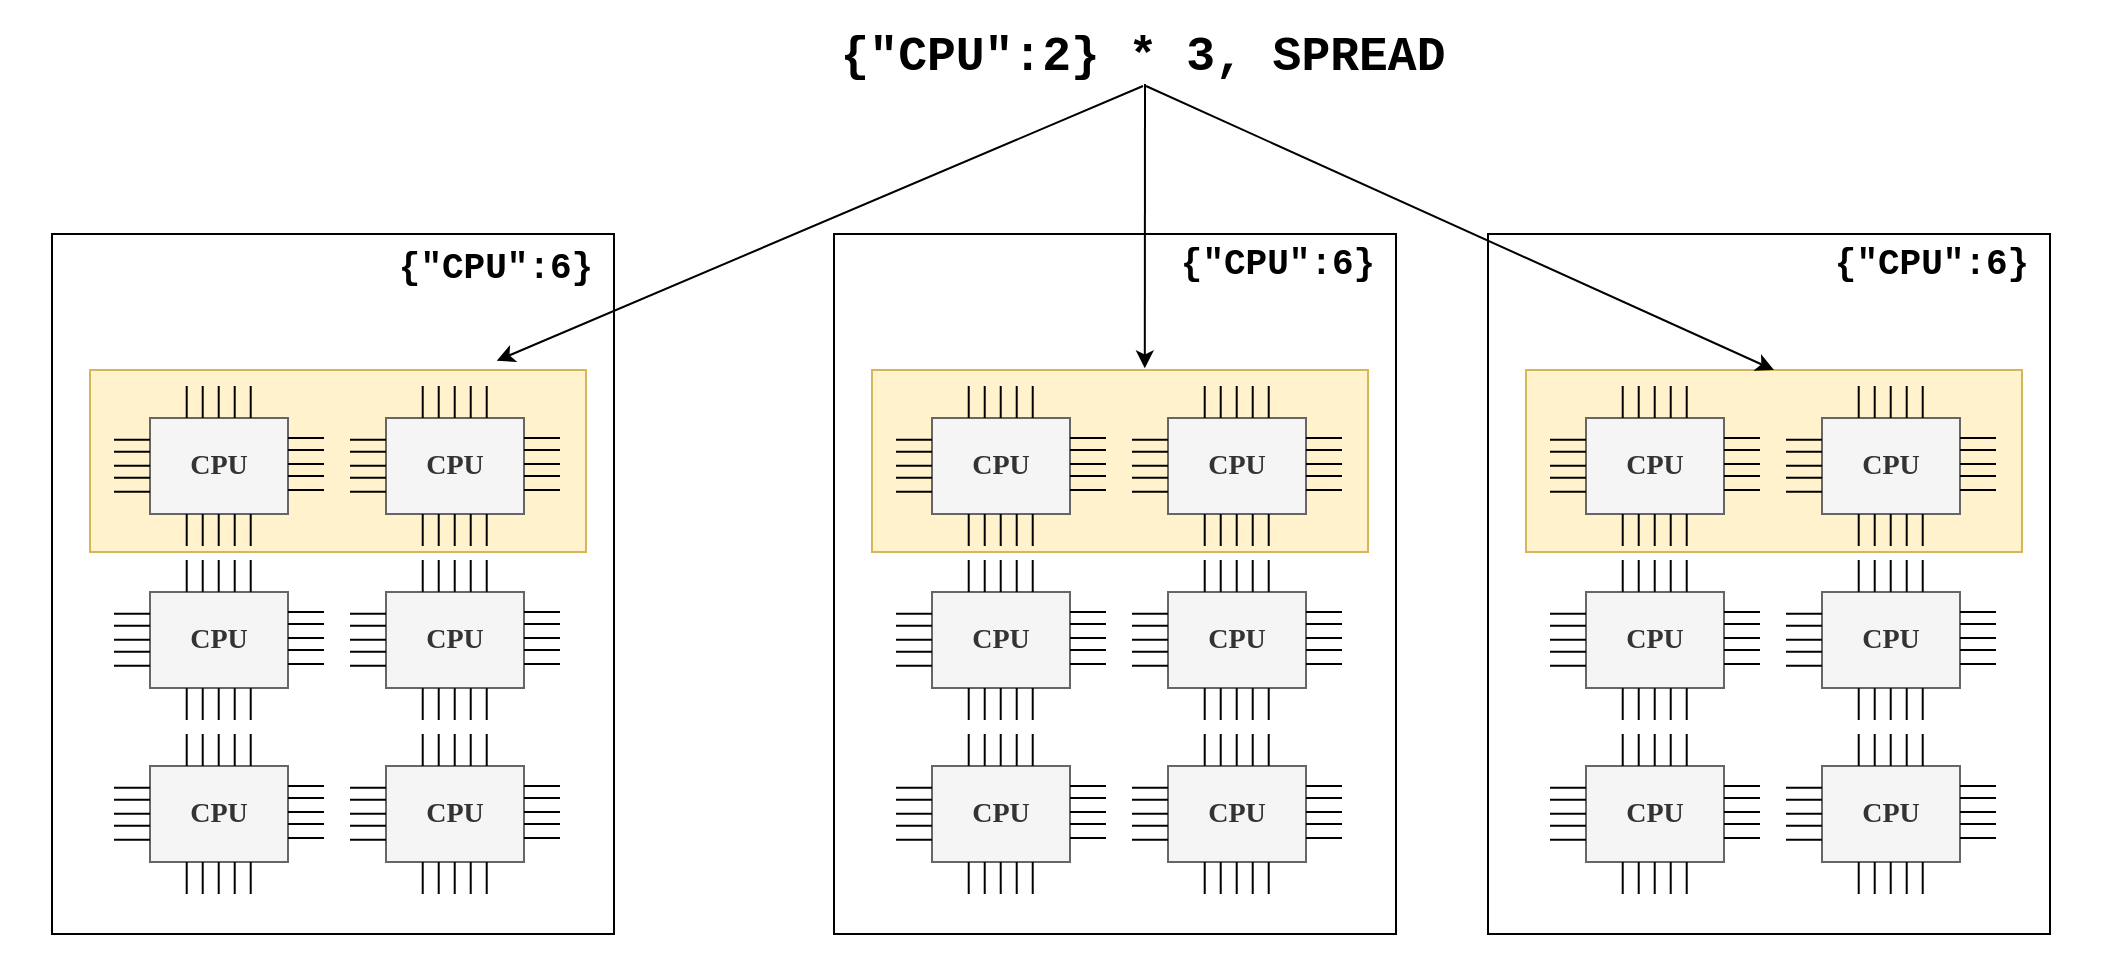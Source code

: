 <mxfile version="22.1.18" type="device">
  <diagram name="第 1 页" id="rDmZmpSVGFu8OjM_wcZC">
    <mxGraphModel dx="1420" dy="918" grid="0" gridSize="10" guides="1" tooltips="1" connect="1" arrows="1" fold="1" page="1" pageScale="1" pageWidth="827" pageHeight="1169" math="0" shadow="0">
      <root>
        <mxCell id="0" />
        <mxCell id="1" parent="0" />
        <mxCell id="V-KV8dHxOfstRU11FW4F-1" value="" style="rounded=0;whiteSpace=wrap;html=1;strokeColor=none;fillColor=none;" parent="1" vertex="1">
          <mxGeometry x="8" y="10" width="1058" height="485" as="geometry" />
        </mxCell>
        <mxCell id="V-KV8dHxOfstRU11FW4F-2" value="" style="rounded=0;whiteSpace=wrap;html=1;" parent="1" vertex="1">
          <mxGeometry x="34" y="127" width="281" height="350" as="geometry" />
        </mxCell>
        <mxCell id="V-KV8dHxOfstRU11FW4F-3" value="" style="rounded=0;whiteSpace=wrap;html=1;fillColor=#fff2cc;strokeColor=#d6b656;" parent="1" vertex="1">
          <mxGeometry x="53" y="195" width="248" height="91" as="geometry" />
        </mxCell>
        <mxCell id="V-KV8dHxOfstRU11FW4F-4" value="&lt;b&gt;&lt;font style=&quot;font-size: 14px;&quot; face=&quot;Verdana&quot;&gt;CPU&lt;/font&gt;&lt;/b&gt;" style="rounded=0;whiteSpace=wrap;html=1;fillColor=#f5f5f5;fontColor=#333333;strokeColor=#666666;" parent="1" vertex="1">
          <mxGeometry x="83" y="219" width="69" height="48" as="geometry" />
        </mxCell>
        <mxCell id="V-KV8dHxOfstRU11FW4F-5" value="" style="endArrow=none;html=1;rounded=0;" parent="1" edge="1">
          <mxGeometry width="50" height="50" relative="1" as="geometry">
            <mxPoint x="152" y="229" as="sourcePoint" />
            <mxPoint x="170" y="229" as="targetPoint" />
          </mxGeometry>
        </mxCell>
        <mxCell id="V-KV8dHxOfstRU11FW4F-6" value="" style="endArrow=none;html=1;rounded=0;" parent="1" edge="1">
          <mxGeometry width="50" height="50" relative="1" as="geometry">
            <mxPoint x="152" y="235" as="sourcePoint" />
            <mxPoint x="170" y="235" as="targetPoint" />
          </mxGeometry>
        </mxCell>
        <mxCell id="V-KV8dHxOfstRU11FW4F-7" value="" style="endArrow=none;html=1;rounded=0;" parent="1" edge="1">
          <mxGeometry width="50" height="50" relative="1" as="geometry">
            <mxPoint x="152" y="242" as="sourcePoint" />
            <mxPoint x="170" y="242" as="targetPoint" />
          </mxGeometry>
        </mxCell>
        <mxCell id="V-KV8dHxOfstRU11FW4F-8" value="" style="endArrow=none;html=1;rounded=0;" parent="1" edge="1">
          <mxGeometry width="50" height="50" relative="1" as="geometry">
            <mxPoint x="152" y="248" as="sourcePoint" />
            <mxPoint x="170" y="248" as="targetPoint" />
          </mxGeometry>
        </mxCell>
        <mxCell id="V-KV8dHxOfstRU11FW4F-9" value="" style="endArrow=none;html=1;rounded=0;" parent="1" edge="1">
          <mxGeometry width="50" height="50" relative="1" as="geometry">
            <mxPoint x="152" y="255" as="sourcePoint" />
            <mxPoint x="170" y="255" as="targetPoint" />
          </mxGeometry>
        </mxCell>
        <mxCell id="V-KV8dHxOfstRU11FW4F-10" value="" style="endArrow=none;html=1;rounded=0;" parent="1" edge="1">
          <mxGeometry width="50" height="50" relative="1" as="geometry">
            <mxPoint x="65" y="229.83" as="sourcePoint" />
            <mxPoint x="83" y="229.83" as="targetPoint" />
          </mxGeometry>
        </mxCell>
        <mxCell id="V-KV8dHxOfstRU11FW4F-11" value="" style="endArrow=none;html=1;rounded=0;" parent="1" edge="1">
          <mxGeometry width="50" height="50" relative="1" as="geometry">
            <mxPoint x="65" y="235.83" as="sourcePoint" />
            <mxPoint x="83" y="235.83" as="targetPoint" />
          </mxGeometry>
        </mxCell>
        <mxCell id="V-KV8dHxOfstRU11FW4F-12" value="" style="endArrow=none;html=1;rounded=0;" parent="1" edge="1">
          <mxGeometry width="50" height="50" relative="1" as="geometry">
            <mxPoint x="65" y="242.83" as="sourcePoint" />
            <mxPoint x="83" y="242.83" as="targetPoint" />
          </mxGeometry>
        </mxCell>
        <mxCell id="V-KV8dHxOfstRU11FW4F-13" value="" style="endArrow=none;html=1;rounded=0;" parent="1" edge="1">
          <mxGeometry width="50" height="50" relative="1" as="geometry">
            <mxPoint x="65" y="248.83" as="sourcePoint" />
            <mxPoint x="83" y="248.83" as="targetPoint" />
          </mxGeometry>
        </mxCell>
        <mxCell id="V-KV8dHxOfstRU11FW4F-14" value="" style="endArrow=none;html=1;rounded=0;" parent="1" edge="1">
          <mxGeometry width="50" height="50" relative="1" as="geometry">
            <mxPoint x="65" y="255.83" as="sourcePoint" />
            <mxPoint x="83" y="255.83" as="targetPoint" />
          </mxGeometry>
        </mxCell>
        <mxCell id="V-KV8dHxOfstRU11FW4F-15" value="" style="endArrow=none;html=1;rounded=0;" parent="1" edge="1">
          <mxGeometry width="50" height="50" relative="1" as="geometry">
            <mxPoint x="133.36" y="283" as="sourcePoint" />
            <mxPoint x="133.36" y="267" as="targetPoint" />
          </mxGeometry>
        </mxCell>
        <mxCell id="V-KV8dHxOfstRU11FW4F-16" value="" style="endArrow=none;html=1;rounded=0;" parent="1" edge="1">
          <mxGeometry width="50" height="50" relative="1" as="geometry">
            <mxPoint x="125.36" y="283" as="sourcePoint" />
            <mxPoint x="125.36" y="267" as="targetPoint" />
          </mxGeometry>
        </mxCell>
        <mxCell id="V-KV8dHxOfstRU11FW4F-17" value="" style="endArrow=none;html=1;rounded=0;" parent="1" edge="1">
          <mxGeometry width="50" height="50" relative="1" as="geometry">
            <mxPoint x="117.36" y="283" as="sourcePoint" />
            <mxPoint x="117.36" y="267" as="targetPoint" />
          </mxGeometry>
        </mxCell>
        <mxCell id="V-KV8dHxOfstRU11FW4F-18" value="" style="endArrow=none;html=1;rounded=0;" parent="1" edge="1">
          <mxGeometry width="50" height="50" relative="1" as="geometry">
            <mxPoint x="109.36" y="283" as="sourcePoint" />
            <mxPoint x="109.36" y="267" as="targetPoint" />
          </mxGeometry>
        </mxCell>
        <mxCell id="V-KV8dHxOfstRU11FW4F-19" value="" style="endArrow=none;html=1;rounded=0;" parent="1" edge="1">
          <mxGeometry width="50" height="50" relative="1" as="geometry">
            <mxPoint x="101.36" y="283" as="sourcePoint" />
            <mxPoint x="101.36" y="267" as="targetPoint" />
          </mxGeometry>
        </mxCell>
        <mxCell id="V-KV8dHxOfstRU11FW4F-20" value="" style="endArrow=none;html=1;rounded=0;" parent="1" edge="1">
          <mxGeometry width="50" height="50" relative="1" as="geometry">
            <mxPoint x="133.36" y="219" as="sourcePoint" />
            <mxPoint x="133.36" y="203" as="targetPoint" />
          </mxGeometry>
        </mxCell>
        <mxCell id="V-KV8dHxOfstRU11FW4F-21" value="" style="endArrow=none;html=1;rounded=0;" parent="1" edge="1">
          <mxGeometry width="50" height="50" relative="1" as="geometry">
            <mxPoint x="125.36" y="219" as="sourcePoint" />
            <mxPoint x="125.36" y="203" as="targetPoint" />
          </mxGeometry>
        </mxCell>
        <mxCell id="V-KV8dHxOfstRU11FW4F-22" value="" style="endArrow=none;html=1;rounded=0;" parent="1" edge="1">
          <mxGeometry width="50" height="50" relative="1" as="geometry">
            <mxPoint x="117.36" y="219" as="sourcePoint" />
            <mxPoint x="117.36" y="203" as="targetPoint" />
          </mxGeometry>
        </mxCell>
        <mxCell id="V-KV8dHxOfstRU11FW4F-23" value="" style="endArrow=none;html=1;rounded=0;" parent="1" edge="1">
          <mxGeometry width="50" height="50" relative="1" as="geometry">
            <mxPoint x="109.36" y="219" as="sourcePoint" />
            <mxPoint x="109.36" y="203" as="targetPoint" />
          </mxGeometry>
        </mxCell>
        <mxCell id="V-KV8dHxOfstRU11FW4F-24" value="" style="endArrow=none;html=1;rounded=0;" parent="1" edge="1">
          <mxGeometry width="50" height="50" relative="1" as="geometry">
            <mxPoint x="101.36" y="219" as="sourcePoint" />
            <mxPoint x="101.36" y="203" as="targetPoint" />
          </mxGeometry>
        </mxCell>
        <mxCell id="V-KV8dHxOfstRU11FW4F-25" value="&lt;b&gt;&lt;font style=&quot;font-size: 14px;&quot; face=&quot;Verdana&quot;&gt;CPU&lt;/font&gt;&lt;/b&gt;" style="rounded=0;whiteSpace=wrap;html=1;fillColor=#f5f5f5;fontColor=#333333;strokeColor=#666666;" parent="1" vertex="1">
          <mxGeometry x="201" y="219" width="69" height="48" as="geometry" />
        </mxCell>
        <mxCell id="V-KV8dHxOfstRU11FW4F-26" value="" style="endArrow=none;html=1;rounded=0;" parent="1" edge="1">
          <mxGeometry width="50" height="50" relative="1" as="geometry">
            <mxPoint x="270" y="229" as="sourcePoint" />
            <mxPoint x="288" y="229" as="targetPoint" />
          </mxGeometry>
        </mxCell>
        <mxCell id="V-KV8dHxOfstRU11FW4F-27" value="" style="endArrow=none;html=1;rounded=0;" parent="1" edge="1">
          <mxGeometry width="50" height="50" relative="1" as="geometry">
            <mxPoint x="270" y="235" as="sourcePoint" />
            <mxPoint x="288" y="235" as="targetPoint" />
          </mxGeometry>
        </mxCell>
        <mxCell id="V-KV8dHxOfstRU11FW4F-28" value="" style="endArrow=none;html=1;rounded=0;" parent="1" edge="1">
          <mxGeometry width="50" height="50" relative="1" as="geometry">
            <mxPoint x="270" y="242" as="sourcePoint" />
            <mxPoint x="288" y="242" as="targetPoint" />
          </mxGeometry>
        </mxCell>
        <mxCell id="V-KV8dHxOfstRU11FW4F-29" value="" style="endArrow=none;html=1;rounded=0;" parent="1" edge="1">
          <mxGeometry width="50" height="50" relative="1" as="geometry">
            <mxPoint x="270" y="248" as="sourcePoint" />
            <mxPoint x="288" y="248" as="targetPoint" />
          </mxGeometry>
        </mxCell>
        <mxCell id="V-KV8dHxOfstRU11FW4F-30" value="" style="endArrow=none;html=1;rounded=0;" parent="1" edge="1">
          <mxGeometry width="50" height="50" relative="1" as="geometry">
            <mxPoint x="270" y="255" as="sourcePoint" />
            <mxPoint x="288" y="255" as="targetPoint" />
          </mxGeometry>
        </mxCell>
        <mxCell id="V-KV8dHxOfstRU11FW4F-31" value="" style="endArrow=none;html=1;rounded=0;" parent="1" edge="1">
          <mxGeometry width="50" height="50" relative="1" as="geometry">
            <mxPoint x="183" y="229.83" as="sourcePoint" />
            <mxPoint x="201" y="229.83" as="targetPoint" />
          </mxGeometry>
        </mxCell>
        <mxCell id="V-KV8dHxOfstRU11FW4F-32" value="" style="endArrow=none;html=1;rounded=0;" parent="1" edge="1">
          <mxGeometry width="50" height="50" relative="1" as="geometry">
            <mxPoint x="183" y="235.83" as="sourcePoint" />
            <mxPoint x="201" y="235.83" as="targetPoint" />
          </mxGeometry>
        </mxCell>
        <mxCell id="V-KV8dHxOfstRU11FW4F-33" value="" style="endArrow=none;html=1;rounded=0;" parent="1" edge="1">
          <mxGeometry width="50" height="50" relative="1" as="geometry">
            <mxPoint x="183" y="242.83" as="sourcePoint" />
            <mxPoint x="201" y="242.83" as="targetPoint" />
          </mxGeometry>
        </mxCell>
        <mxCell id="V-KV8dHxOfstRU11FW4F-34" value="" style="endArrow=none;html=1;rounded=0;" parent="1" edge="1">
          <mxGeometry width="50" height="50" relative="1" as="geometry">
            <mxPoint x="183" y="248.83" as="sourcePoint" />
            <mxPoint x="201" y="248.83" as="targetPoint" />
          </mxGeometry>
        </mxCell>
        <mxCell id="V-KV8dHxOfstRU11FW4F-35" value="" style="endArrow=none;html=1;rounded=0;" parent="1" edge="1">
          <mxGeometry width="50" height="50" relative="1" as="geometry">
            <mxPoint x="183" y="255.83" as="sourcePoint" />
            <mxPoint x="201" y="255.83" as="targetPoint" />
          </mxGeometry>
        </mxCell>
        <mxCell id="V-KV8dHxOfstRU11FW4F-36" value="" style="endArrow=none;html=1;rounded=0;" parent="1" edge="1">
          <mxGeometry width="50" height="50" relative="1" as="geometry">
            <mxPoint x="251.36" y="283" as="sourcePoint" />
            <mxPoint x="251.36" y="267" as="targetPoint" />
          </mxGeometry>
        </mxCell>
        <mxCell id="V-KV8dHxOfstRU11FW4F-37" value="" style="endArrow=none;html=1;rounded=0;" parent="1" edge="1">
          <mxGeometry width="50" height="50" relative="1" as="geometry">
            <mxPoint x="243.36" y="283" as="sourcePoint" />
            <mxPoint x="243.36" y="267" as="targetPoint" />
          </mxGeometry>
        </mxCell>
        <mxCell id="V-KV8dHxOfstRU11FW4F-38" value="" style="endArrow=none;html=1;rounded=0;" parent="1" edge="1">
          <mxGeometry width="50" height="50" relative="1" as="geometry">
            <mxPoint x="235.36" y="283" as="sourcePoint" />
            <mxPoint x="235.36" y="267" as="targetPoint" />
          </mxGeometry>
        </mxCell>
        <mxCell id="V-KV8dHxOfstRU11FW4F-39" value="" style="endArrow=none;html=1;rounded=0;" parent="1" edge="1">
          <mxGeometry width="50" height="50" relative="1" as="geometry">
            <mxPoint x="227.36" y="283" as="sourcePoint" />
            <mxPoint x="227.36" y="267" as="targetPoint" />
          </mxGeometry>
        </mxCell>
        <mxCell id="V-KV8dHxOfstRU11FW4F-40" value="" style="endArrow=none;html=1;rounded=0;" parent="1" edge="1">
          <mxGeometry width="50" height="50" relative="1" as="geometry">
            <mxPoint x="219.36" y="283" as="sourcePoint" />
            <mxPoint x="219.36" y="267" as="targetPoint" />
          </mxGeometry>
        </mxCell>
        <mxCell id="V-KV8dHxOfstRU11FW4F-41" value="" style="endArrow=none;html=1;rounded=0;" parent="1" edge="1">
          <mxGeometry width="50" height="50" relative="1" as="geometry">
            <mxPoint x="251.36" y="219" as="sourcePoint" />
            <mxPoint x="251.36" y="203" as="targetPoint" />
          </mxGeometry>
        </mxCell>
        <mxCell id="V-KV8dHxOfstRU11FW4F-42" value="" style="endArrow=none;html=1;rounded=0;" parent="1" edge="1">
          <mxGeometry width="50" height="50" relative="1" as="geometry">
            <mxPoint x="243.36" y="219" as="sourcePoint" />
            <mxPoint x="243.36" y="203" as="targetPoint" />
          </mxGeometry>
        </mxCell>
        <mxCell id="V-KV8dHxOfstRU11FW4F-43" value="" style="endArrow=none;html=1;rounded=0;" parent="1" edge="1">
          <mxGeometry width="50" height="50" relative="1" as="geometry">
            <mxPoint x="235.36" y="219" as="sourcePoint" />
            <mxPoint x="235.36" y="203" as="targetPoint" />
          </mxGeometry>
        </mxCell>
        <mxCell id="V-KV8dHxOfstRU11FW4F-44" value="" style="endArrow=none;html=1;rounded=0;" parent="1" edge="1">
          <mxGeometry width="50" height="50" relative="1" as="geometry">
            <mxPoint x="227.36" y="219" as="sourcePoint" />
            <mxPoint x="227.36" y="203" as="targetPoint" />
          </mxGeometry>
        </mxCell>
        <mxCell id="V-KV8dHxOfstRU11FW4F-45" value="" style="endArrow=none;html=1;rounded=0;" parent="1" edge="1">
          <mxGeometry width="50" height="50" relative="1" as="geometry">
            <mxPoint x="219.36" y="219" as="sourcePoint" />
            <mxPoint x="219.36" y="203" as="targetPoint" />
          </mxGeometry>
        </mxCell>
        <mxCell id="V-KV8dHxOfstRU11FW4F-47" value="&lt;b&gt;&lt;font style=&quot;font-size: 14px;&quot; face=&quot;Verdana&quot;&gt;CPU&lt;/font&gt;&lt;/b&gt;" style="rounded=0;whiteSpace=wrap;html=1;fillColor=#f5f5f5;fontColor=#333333;strokeColor=#666666;" parent="1" vertex="1">
          <mxGeometry x="83" y="306" width="69" height="48" as="geometry" />
        </mxCell>
        <mxCell id="V-KV8dHxOfstRU11FW4F-48" value="" style="endArrow=none;html=1;rounded=0;" parent="1" edge="1">
          <mxGeometry width="50" height="50" relative="1" as="geometry">
            <mxPoint x="152" y="316" as="sourcePoint" />
            <mxPoint x="170" y="316" as="targetPoint" />
          </mxGeometry>
        </mxCell>
        <mxCell id="V-KV8dHxOfstRU11FW4F-49" value="" style="endArrow=none;html=1;rounded=0;" parent="1" edge="1">
          <mxGeometry width="50" height="50" relative="1" as="geometry">
            <mxPoint x="152" y="322" as="sourcePoint" />
            <mxPoint x="170" y="322" as="targetPoint" />
          </mxGeometry>
        </mxCell>
        <mxCell id="V-KV8dHxOfstRU11FW4F-50" value="" style="endArrow=none;html=1;rounded=0;" parent="1" edge="1">
          <mxGeometry width="50" height="50" relative="1" as="geometry">
            <mxPoint x="152" y="329" as="sourcePoint" />
            <mxPoint x="170" y="329" as="targetPoint" />
          </mxGeometry>
        </mxCell>
        <mxCell id="V-KV8dHxOfstRU11FW4F-51" value="" style="endArrow=none;html=1;rounded=0;" parent="1" edge="1">
          <mxGeometry width="50" height="50" relative="1" as="geometry">
            <mxPoint x="152" y="335" as="sourcePoint" />
            <mxPoint x="170" y="335" as="targetPoint" />
          </mxGeometry>
        </mxCell>
        <mxCell id="V-KV8dHxOfstRU11FW4F-52" value="" style="endArrow=none;html=1;rounded=0;" parent="1" edge="1">
          <mxGeometry width="50" height="50" relative="1" as="geometry">
            <mxPoint x="152" y="342" as="sourcePoint" />
            <mxPoint x="170" y="342" as="targetPoint" />
          </mxGeometry>
        </mxCell>
        <mxCell id="V-KV8dHxOfstRU11FW4F-53" value="" style="endArrow=none;html=1;rounded=0;" parent="1" edge="1">
          <mxGeometry width="50" height="50" relative="1" as="geometry">
            <mxPoint x="65" y="316.83" as="sourcePoint" />
            <mxPoint x="83" y="316.83" as="targetPoint" />
          </mxGeometry>
        </mxCell>
        <mxCell id="V-KV8dHxOfstRU11FW4F-54" value="" style="endArrow=none;html=1;rounded=0;" parent="1" edge="1">
          <mxGeometry width="50" height="50" relative="1" as="geometry">
            <mxPoint x="65" y="322.83" as="sourcePoint" />
            <mxPoint x="83" y="322.83" as="targetPoint" />
          </mxGeometry>
        </mxCell>
        <mxCell id="V-KV8dHxOfstRU11FW4F-55" value="" style="endArrow=none;html=1;rounded=0;" parent="1" edge="1">
          <mxGeometry width="50" height="50" relative="1" as="geometry">
            <mxPoint x="65" y="329.83" as="sourcePoint" />
            <mxPoint x="83" y="329.83" as="targetPoint" />
          </mxGeometry>
        </mxCell>
        <mxCell id="V-KV8dHxOfstRU11FW4F-56" value="" style="endArrow=none;html=1;rounded=0;" parent="1" edge="1">
          <mxGeometry width="50" height="50" relative="1" as="geometry">
            <mxPoint x="65" y="335.83" as="sourcePoint" />
            <mxPoint x="83" y="335.83" as="targetPoint" />
          </mxGeometry>
        </mxCell>
        <mxCell id="V-KV8dHxOfstRU11FW4F-57" value="" style="endArrow=none;html=1;rounded=0;" parent="1" edge="1">
          <mxGeometry width="50" height="50" relative="1" as="geometry">
            <mxPoint x="65" y="342.83" as="sourcePoint" />
            <mxPoint x="83" y="342.83" as="targetPoint" />
          </mxGeometry>
        </mxCell>
        <mxCell id="V-KV8dHxOfstRU11FW4F-58" value="" style="endArrow=none;html=1;rounded=0;" parent="1" edge="1">
          <mxGeometry width="50" height="50" relative="1" as="geometry">
            <mxPoint x="133.36" y="370" as="sourcePoint" />
            <mxPoint x="133.36" y="354" as="targetPoint" />
          </mxGeometry>
        </mxCell>
        <mxCell id="V-KV8dHxOfstRU11FW4F-59" value="" style="endArrow=none;html=1;rounded=0;" parent="1" edge="1">
          <mxGeometry width="50" height="50" relative="1" as="geometry">
            <mxPoint x="125.36" y="370" as="sourcePoint" />
            <mxPoint x="125.36" y="354" as="targetPoint" />
          </mxGeometry>
        </mxCell>
        <mxCell id="V-KV8dHxOfstRU11FW4F-60" value="" style="endArrow=none;html=1;rounded=0;" parent="1" edge="1">
          <mxGeometry width="50" height="50" relative="1" as="geometry">
            <mxPoint x="117.36" y="370" as="sourcePoint" />
            <mxPoint x="117.36" y="354" as="targetPoint" />
          </mxGeometry>
        </mxCell>
        <mxCell id="V-KV8dHxOfstRU11FW4F-61" value="" style="endArrow=none;html=1;rounded=0;" parent="1" edge="1">
          <mxGeometry width="50" height="50" relative="1" as="geometry">
            <mxPoint x="109.36" y="370" as="sourcePoint" />
            <mxPoint x="109.36" y="354" as="targetPoint" />
          </mxGeometry>
        </mxCell>
        <mxCell id="V-KV8dHxOfstRU11FW4F-62" value="" style="endArrow=none;html=1;rounded=0;" parent="1" edge="1">
          <mxGeometry width="50" height="50" relative="1" as="geometry">
            <mxPoint x="101.36" y="370" as="sourcePoint" />
            <mxPoint x="101.36" y="354" as="targetPoint" />
          </mxGeometry>
        </mxCell>
        <mxCell id="V-KV8dHxOfstRU11FW4F-63" value="" style="endArrow=none;html=1;rounded=0;" parent="1" edge="1">
          <mxGeometry width="50" height="50" relative="1" as="geometry">
            <mxPoint x="133.36" y="306" as="sourcePoint" />
            <mxPoint x="133.36" y="290" as="targetPoint" />
          </mxGeometry>
        </mxCell>
        <mxCell id="V-KV8dHxOfstRU11FW4F-64" value="" style="endArrow=none;html=1;rounded=0;" parent="1" edge="1">
          <mxGeometry width="50" height="50" relative="1" as="geometry">
            <mxPoint x="125.36" y="306" as="sourcePoint" />
            <mxPoint x="125.36" y="290" as="targetPoint" />
          </mxGeometry>
        </mxCell>
        <mxCell id="V-KV8dHxOfstRU11FW4F-65" value="" style="endArrow=none;html=1;rounded=0;" parent="1" edge="1">
          <mxGeometry width="50" height="50" relative="1" as="geometry">
            <mxPoint x="117.36" y="306" as="sourcePoint" />
            <mxPoint x="117.36" y="290" as="targetPoint" />
          </mxGeometry>
        </mxCell>
        <mxCell id="V-KV8dHxOfstRU11FW4F-66" value="" style="endArrow=none;html=1;rounded=0;" parent="1" edge="1">
          <mxGeometry width="50" height="50" relative="1" as="geometry">
            <mxPoint x="109.36" y="306" as="sourcePoint" />
            <mxPoint x="109.36" y="290" as="targetPoint" />
          </mxGeometry>
        </mxCell>
        <mxCell id="V-KV8dHxOfstRU11FW4F-67" value="" style="endArrow=none;html=1;rounded=0;" parent="1" edge="1">
          <mxGeometry width="50" height="50" relative="1" as="geometry">
            <mxPoint x="101.36" y="306" as="sourcePoint" />
            <mxPoint x="101.36" y="290" as="targetPoint" />
          </mxGeometry>
        </mxCell>
        <mxCell id="V-KV8dHxOfstRU11FW4F-68" value="&lt;b&gt;&lt;font style=&quot;font-size: 14px;&quot; face=&quot;Verdana&quot;&gt;CPU&lt;/font&gt;&lt;/b&gt;" style="rounded=0;whiteSpace=wrap;html=1;fillColor=#f5f5f5;fontColor=#333333;strokeColor=#666666;" parent="1" vertex="1">
          <mxGeometry x="201" y="306" width="69" height="48" as="geometry" />
        </mxCell>
        <mxCell id="V-KV8dHxOfstRU11FW4F-69" value="" style="endArrow=none;html=1;rounded=0;" parent="1" edge="1">
          <mxGeometry width="50" height="50" relative="1" as="geometry">
            <mxPoint x="270" y="316" as="sourcePoint" />
            <mxPoint x="288" y="316" as="targetPoint" />
          </mxGeometry>
        </mxCell>
        <mxCell id="V-KV8dHxOfstRU11FW4F-70" value="" style="endArrow=none;html=1;rounded=0;" parent="1" edge="1">
          <mxGeometry width="50" height="50" relative="1" as="geometry">
            <mxPoint x="270" y="322" as="sourcePoint" />
            <mxPoint x="288" y="322" as="targetPoint" />
          </mxGeometry>
        </mxCell>
        <mxCell id="V-KV8dHxOfstRU11FW4F-71" value="" style="endArrow=none;html=1;rounded=0;" parent="1" edge="1">
          <mxGeometry width="50" height="50" relative="1" as="geometry">
            <mxPoint x="270" y="329" as="sourcePoint" />
            <mxPoint x="288" y="329" as="targetPoint" />
          </mxGeometry>
        </mxCell>
        <mxCell id="V-KV8dHxOfstRU11FW4F-72" value="" style="endArrow=none;html=1;rounded=0;" parent="1" edge="1">
          <mxGeometry width="50" height="50" relative="1" as="geometry">
            <mxPoint x="270" y="335" as="sourcePoint" />
            <mxPoint x="288" y="335" as="targetPoint" />
          </mxGeometry>
        </mxCell>
        <mxCell id="V-KV8dHxOfstRU11FW4F-73" value="" style="endArrow=none;html=1;rounded=0;" parent="1" edge="1">
          <mxGeometry width="50" height="50" relative="1" as="geometry">
            <mxPoint x="270" y="342" as="sourcePoint" />
            <mxPoint x="288" y="342" as="targetPoint" />
          </mxGeometry>
        </mxCell>
        <mxCell id="V-KV8dHxOfstRU11FW4F-74" value="" style="endArrow=none;html=1;rounded=0;" parent="1" edge="1">
          <mxGeometry width="50" height="50" relative="1" as="geometry">
            <mxPoint x="183" y="316.83" as="sourcePoint" />
            <mxPoint x="201" y="316.83" as="targetPoint" />
          </mxGeometry>
        </mxCell>
        <mxCell id="V-KV8dHxOfstRU11FW4F-75" value="" style="endArrow=none;html=1;rounded=0;" parent="1" edge="1">
          <mxGeometry width="50" height="50" relative="1" as="geometry">
            <mxPoint x="183" y="322.83" as="sourcePoint" />
            <mxPoint x="201" y="322.83" as="targetPoint" />
          </mxGeometry>
        </mxCell>
        <mxCell id="V-KV8dHxOfstRU11FW4F-76" value="" style="endArrow=none;html=1;rounded=0;" parent="1" edge="1">
          <mxGeometry width="50" height="50" relative="1" as="geometry">
            <mxPoint x="183" y="329.83" as="sourcePoint" />
            <mxPoint x="201" y="329.83" as="targetPoint" />
          </mxGeometry>
        </mxCell>
        <mxCell id="V-KV8dHxOfstRU11FW4F-77" value="" style="endArrow=none;html=1;rounded=0;" parent="1" edge="1">
          <mxGeometry width="50" height="50" relative="1" as="geometry">
            <mxPoint x="183" y="335.83" as="sourcePoint" />
            <mxPoint x="201" y="335.83" as="targetPoint" />
          </mxGeometry>
        </mxCell>
        <mxCell id="V-KV8dHxOfstRU11FW4F-78" value="" style="endArrow=none;html=1;rounded=0;" parent="1" edge="1">
          <mxGeometry width="50" height="50" relative="1" as="geometry">
            <mxPoint x="183" y="342.83" as="sourcePoint" />
            <mxPoint x="201" y="342.83" as="targetPoint" />
          </mxGeometry>
        </mxCell>
        <mxCell id="V-KV8dHxOfstRU11FW4F-79" value="" style="endArrow=none;html=1;rounded=0;" parent="1" edge="1">
          <mxGeometry width="50" height="50" relative="1" as="geometry">
            <mxPoint x="251.36" y="370" as="sourcePoint" />
            <mxPoint x="251.36" y="354" as="targetPoint" />
          </mxGeometry>
        </mxCell>
        <mxCell id="V-KV8dHxOfstRU11FW4F-80" value="" style="endArrow=none;html=1;rounded=0;" parent="1" edge="1">
          <mxGeometry width="50" height="50" relative="1" as="geometry">
            <mxPoint x="243.36" y="370" as="sourcePoint" />
            <mxPoint x="243.36" y="354" as="targetPoint" />
          </mxGeometry>
        </mxCell>
        <mxCell id="V-KV8dHxOfstRU11FW4F-81" value="" style="endArrow=none;html=1;rounded=0;" parent="1" edge="1">
          <mxGeometry width="50" height="50" relative="1" as="geometry">
            <mxPoint x="235.36" y="370" as="sourcePoint" />
            <mxPoint x="235.36" y="354" as="targetPoint" />
          </mxGeometry>
        </mxCell>
        <mxCell id="V-KV8dHxOfstRU11FW4F-82" value="" style="endArrow=none;html=1;rounded=0;" parent="1" edge="1">
          <mxGeometry width="50" height="50" relative="1" as="geometry">
            <mxPoint x="227.36" y="370" as="sourcePoint" />
            <mxPoint x="227.36" y="354" as="targetPoint" />
          </mxGeometry>
        </mxCell>
        <mxCell id="V-KV8dHxOfstRU11FW4F-83" value="" style="endArrow=none;html=1;rounded=0;" parent="1" edge="1">
          <mxGeometry width="50" height="50" relative="1" as="geometry">
            <mxPoint x="219.36" y="370" as="sourcePoint" />
            <mxPoint x="219.36" y="354" as="targetPoint" />
          </mxGeometry>
        </mxCell>
        <mxCell id="V-KV8dHxOfstRU11FW4F-84" value="" style="endArrow=none;html=1;rounded=0;" parent="1" edge="1">
          <mxGeometry width="50" height="50" relative="1" as="geometry">
            <mxPoint x="251.36" y="306" as="sourcePoint" />
            <mxPoint x="251.36" y="290" as="targetPoint" />
          </mxGeometry>
        </mxCell>
        <mxCell id="V-KV8dHxOfstRU11FW4F-85" value="" style="endArrow=none;html=1;rounded=0;" parent="1" edge="1">
          <mxGeometry width="50" height="50" relative="1" as="geometry">
            <mxPoint x="243.36" y="306" as="sourcePoint" />
            <mxPoint x="243.36" y="290" as="targetPoint" />
          </mxGeometry>
        </mxCell>
        <mxCell id="V-KV8dHxOfstRU11FW4F-86" value="" style="endArrow=none;html=1;rounded=0;" parent="1" edge="1">
          <mxGeometry width="50" height="50" relative="1" as="geometry">
            <mxPoint x="235.36" y="306" as="sourcePoint" />
            <mxPoint x="235.36" y="290" as="targetPoint" />
          </mxGeometry>
        </mxCell>
        <mxCell id="V-KV8dHxOfstRU11FW4F-87" value="" style="endArrow=none;html=1;rounded=0;" parent="1" edge="1">
          <mxGeometry width="50" height="50" relative="1" as="geometry">
            <mxPoint x="227.36" y="306" as="sourcePoint" />
            <mxPoint x="227.36" y="290" as="targetPoint" />
          </mxGeometry>
        </mxCell>
        <mxCell id="V-KV8dHxOfstRU11FW4F-88" value="" style="endArrow=none;html=1;rounded=0;" parent="1" edge="1">
          <mxGeometry width="50" height="50" relative="1" as="geometry">
            <mxPoint x="219.36" y="306" as="sourcePoint" />
            <mxPoint x="219.36" y="290" as="targetPoint" />
          </mxGeometry>
        </mxCell>
        <mxCell id="V-KV8dHxOfstRU11FW4F-90" value="&lt;b&gt;&lt;font style=&quot;font-size: 14px;&quot; face=&quot;Verdana&quot;&gt;CPU&lt;/font&gt;&lt;/b&gt;" style="rounded=0;whiteSpace=wrap;html=1;fillColor=#f5f5f5;fontColor=#333333;strokeColor=#666666;" parent="1" vertex="1">
          <mxGeometry x="83" y="393" width="69" height="48" as="geometry" />
        </mxCell>
        <mxCell id="V-KV8dHxOfstRU11FW4F-91" value="" style="endArrow=none;html=1;rounded=0;" parent="1" edge="1">
          <mxGeometry width="50" height="50" relative="1" as="geometry">
            <mxPoint x="152" y="403" as="sourcePoint" />
            <mxPoint x="170" y="403" as="targetPoint" />
          </mxGeometry>
        </mxCell>
        <mxCell id="V-KV8dHxOfstRU11FW4F-92" value="" style="endArrow=none;html=1;rounded=0;" parent="1" edge="1">
          <mxGeometry width="50" height="50" relative="1" as="geometry">
            <mxPoint x="152" y="409" as="sourcePoint" />
            <mxPoint x="170" y="409" as="targetPoint" />
          </mxGeometry>
        </mxCell>
        <mxCell id="V-KV8dHxOfstRU11FW4F-93" value="" style="endArrow=none;html=1;rounded=0;" parent="1" edge="1">
          <mxGeometry width="50" height="50" relative="1" as="geometry">
            <mxPoint x="152" y="416" as="sourcePoint" />
            <mxPoint x="170" y="416" as="targetPoint" />
          </mxGeometry>
        </mxCell>
        <mxCell id="V-KV8dHxOfstRU11FW4F-94" value="" style="endArrow=none;html=1;rounded=0;" parent="1" edge="1">
          <mxGeometry width="50" height="50" relative="1" as="geometry">
            <mxPoint x="152" y="422" as="sourcePoint" />
            <mxPoint x="170" y="422" as="targetPoint" />
          </mxGeometry>
        </mxCell>
        <mxCell id="V-KV8dHxOfstRU11FW4F-95" value="" style="endArrow=none;html=1;rounded=0;" parent="1" edge="1">
          <mxGeometry width="50" height="50" relative="1" as="geometry">
            <mxPoint x="152" y="429" as="sourcePoint" />
            <mxPoint x="170" y="429" as="targetPoint" />
          </mxGeometry>
        </mxCell>
        <mxCell id="V-KV8dHxOfstRU11FW4F-96" value="" style="endArrow=none;html=1;rounded=0;" parent="1" edge="1">
          <mxGeometry width="50" height="50" relative="1" as="geometry">
            <mxPoint x="65" y="403.83" as="sourcePoint" />
            <mxPoint x="83" y="403.83" as="targetPoint" />
          </mxGeometry>
        </mxCell>
        <mxCell id="V-KV8dHxOfstRU11FW4F-97" value="" style="endArrow=none;html=1;rounded=0;" parent="1" edge="1">
          <mxGeometry width="50" height="50" relative="1" as="geometry">
            <mxPoint x="65" y="409.83" as="sourcePoint" />
            <mxPoint x="83" y="409.83" as="targetPoint" />
          </mxGeometry>
        </mxCell>
        <mxCell id="V-KV8dHxOfstRU11FW4F-98" value="" style="endArrow=none;html=1;rounded=0;" parent="1" edge="1">
          <mxGeometry width="50" height="50" relative="1" as="geometry">
            <mxPoint x="65" y="416.83" as="sourcePoint" />
            <mxPoint x="83" y="416.83" as="targetPoint" />
          </mxGeometry>
        </mxCell>
        <mxCell id="V-KV8dHxOfstRU11FW4F-99" value="" style="endArrow=none;html=1;rounded=0;" parent="1" edge="1">
          <mxGeometry width="50" height="50" relative="1" as="geometry">
            <mxPoint x="65" y="422.83" as="sourcePoint" />
            <mxPoint x="83" y="422.83" as="targetPoint" />
          </mxGeometry>
        </mxCell>
        <mxCell id="V-KV8dHxOfstRU11FW4F-100" value="" style="endArrow=none;html=1;rounded=0;" parent="1" edge="1">
          <mxGeometry width="50" height="50" relative="1" as="geometry">
            <mxPoint x="65" y="429.83" as="sourcePoint" />
            <mxPoint x="83" y="429.83" as="targetPoint" />
          </mxGeometry>
        </mxCell>
        <mxCell id="V-KV8dHxOfstRU11FW4F-101" value="" style="endArrow=none;html=1;rounded=0;" parent="1" edge="1">
          <mxGeometry width="50" height="50" relative="1" as="geometry">
            <mxPoint x="133.36" y="457" as="sourcePoint" />
            <mxPoint x="133.36" y="441" as="targetPoint" />
          </mxGeometry>
        </mxCell>
        <mxCell id="V-KV8dHxOfstRU11FW4F-102" value="" style="endArrow=none;html=1;rounded=0;" parent="1" edge="1">
          <mxGeometry width="50" height="50" relative="1" as="geometry">
            <mxPoint x="125.36" y="457" as="sourcePoint" />
            <mxPoint x="125.36" y="441" as="targetPoint" />
          </mxGeometry>
        </mxCell>
        <mxCell id="V-KV8dHxOfstRU11FW4F-103" value="" style="endArrow=none;html=1;rounded=0;" parent="1" edge="1">
          <mxGeometry width="50" height="50" relative="1" as="geometry">
            <mxPoint x="117.36" y="457" as="sourcePoint" />
            <mxPoint x="117.36" y="441" as="targetPoint" />
          </mxGeometry>
        </mxCell>
        <mxCell id="V-KV8dHxOfstRU11FW4F-104" value="" style="endArrow=none;html=1;rounded=0;" parent="1" edge="1">
          <mxGeometry width="50" height="50" relative="1" as="geometry">
            <mxPoint x="109.36" y="457" as="sourcePoint" />
            <mxPoint x="109.36" y="441" as="targetPoint" />
          </mxGeometry>
        </mxCell>
        <mxCell id="V-KV8dHxOfstRU11FW4F-105" value="" style="endArrow=none;html=1;rounded=0;" parent="1" edge="1">
          <mxGeometry width="50" height="50" relative="1" as="geometry">
            <mxPoint x="101.36" y="457" as="sourcePoint" />
            <mxPoint x="101.36" y="441" as="targetPoint" />
          </mxGeometry>
        </mxCell>
        <mxCell id="V-KV8dHxOfstRU11FW4F-106" value="" style="endArrow=none;html=1;rounded=0;" parent="1" edge="1">
          <mxGeometry width="50" height="50" relative="1" as="geometry">
            <mxPoint x="133.36" y="393" as="sourcePoint" />
            <mxPoint x="133.36" y="377" as="targetPoint" />
          </mxGeometry>
        </mxCell>
        <mxCell id="V-KV8dHxOfstRU11FW4F-107" value="" style="endArrow=none;html=1;rounded=0;" parent="1" edge="1">
          <mxGeometry width="50" height="50" relative="1" as="geometry">
            <mxPoint x="125.36" y="393" as="sourcePoint" />
            <mxPoint x="125.36" y="377" as="targetPoint" />
          </mxGeometry>
        </mxCell>
        <mxCell id="V-KV8dHxOfstRU11FW4F-108" value="" style="endArrow=none;html=1;rounded=0;" parent="1" edge="1">
          <mxGeometry width="50" height="50" relative="1" as="geometry">
            <mxPoint x="117.36" y="393" as="sourcePoint" />
            <mxPoint x="117.36" y="377" as="targetPoint" />
          </mxGeometry>
        </mxCell>
        <mxCell id="V-KV8dHxOfstRU11FW4F-109" value="" style="endArrow=none;html=1;rounded=0;" parent="1" edge="1">
          <mxGeometry width="50" height="50" relative="1" as="geometry">
            <mxPoint x="109.36" y="393" as="sourcePoint" />
            <mxPoint x="109.36" y="377" as="targetPoint" />
          </mxGeometry>
        </mxCell>
        <mxCell id="V-KV8dHxOfstRU11FW4F-110" value="" style="endArrow=none;html=1;rounded=0;" parent="1" edge="1">
          <mxGeometry width="50" height="50" relative="1" as="geometry">
            <mxPoint x="101.36" y="393" as="sourcePoint" />
            <mxPoint x="101.36" y="377" as="targetPoint" />
          </mxGeometry>
        </mxCell>
        <mxCell id="V-KV8dHxOfstRU11FW4F-111" value="&lt;b&gt;&lt;font style=&quot;font-size: 14px;&quot; face=&quot;Verdana&quot;&gt;CPU&lt;/font&gt;&lt;/b&gt;" style="rounded=0;whiteSpace=wrap;html=1;fillColor=#f5f5f5;fontColor=#333333;strokeColor=#666666;" parent="1" vertex="1">
          <mxGeometry x="201" y="393" width="69" height="48" as="geometry" />
        </mxCell>
        <mxCell id="V-KV8dHxOfstRU11FW4F-112" value="" style="endArrow=none;html=1;rounded=0;" parent="1" edge="1">
          <mxGeometry width="50" height="50" relative="1" as="geometry">
            <mxPoint x="270" y="403" as="sourcePoint" />
            <mxPoint x="288" y="403" as="targetPoint" />
          </mxGeometry>
        </mxCell>
        <mxCell id="V-KV8dHxOfstRU11FW4F-113" value="" style="endArrow=none;html=1;rounded=0;" parent="1" edge="1">
          <mxGeometry width="50" height="50" relative="1" as="geometry">
            <mxPoint x="270" y="409" as="sourcePoint" />
            <mxPoint x="288" y="409" as="targetPoint" />
          </mxGeometry>
        </mxCell>
        <mxCell id="V-KV8dHxOfstRU11FW4F-114" value="" style="endArrow=none;html=1;rounded=0;" parent="1" edge="1">
          <mxGeometry width="50" height="50" relative="1" as="geometry">
            <mxPoint x="270" y="416" as="sourcePoint" />
            <mxPoint x="288" y="416" as="targetPoint" />
          </mxGeometry>
        </mxCell>
        <mxCell id="V-KV8dHxOfstRU11FW4F-115" value="" style="endArrow=none;html=1;rounded=0;" parent="1" edge="1">
          <mxGeometry width="50" height="50" relative="1" as="geometry">
            <mxPoint x="270" y="422" as="sourcePoint" />
            <mxPoint x="288" y="422" as="targetPoint" />
          </mxGeometry>
        </mxCell>
        <mxCell id="V-KV8dHxOfstRU11FW4F-116" value="" style="endArrow=none;html=1;rounded=0;" parent="1" edge="1">
          <mxGeometry width="50" height="50" relative="1" as="geometry">
            <mxPoint x="270" y="429" as="sourcePoint" />
            <mxPoint x="288" y="429" as="targetPoint" />
          </mxGeometry>
        </mxCell>
        <mxCell id="V-KV8dHxOfstRU11FW4F-117" value="" style="endArrow=none;html=1;rounded=0;" parent="1" edge="1">
          <mxGeometry width="50" height="50" relative="1" as="geometry">
            <mxPoint x="183" y="403.83" as="sourcePoint" />
            <mxPoint x="201" y="403.83" as="targetPoint" />
          </mxGeometry>
        </mxCell>
        <mxCell id="V-KV8dHxOfstRU11FW4F-118" value="" style="endArrow=none;html=1;rounded=0;" parent="1" edge="1">
          <mxGeometry width="50" height="50" relative="1" as="geometry">
            <mxPoint x="183" y="409.83" as="sourcePoint" />
            <mxPoint x="201" y="409.83" as="targetPoint" />
          </mxGeometry>
        </mxCell>
        <mxCell id="V-KV8dHxOfstRU11FW4F-119" value="" style="endArrow=none;html=1;rounded=0;" parent="1" edge="1">
          <mxGeometry width="50" height="50" relative="1" as="geometry">
            <mxPoint x="183" y="416.83" as="sourcePoint" />
            <mxPoint x="201" y="416.83" as="targetPoint" />
          </mxGeometry>
        </mxCell>
        <mxCell id="V-KV8dHxOfstRU11FW4F-120" value="" style="endArrow=none;html=1;rounded=0;" parent="1" edge="1">
          <mxGeometry width="50" height="50" relative="1" as="geometry">
            <mxPoint x="183" y="422.83" as="sourcePoint" />
            <mxPoint x="201" y="422.83" as="targetPoint" />
          </mxGeometry>
        </mxCell>
        <mxCell id="V-KV8dHxOfstRU11FW4F-121" value="" style="endArrow=none;html=1;rounded=0;" parent="1" edge="1">
          <mxGeometry width="50" height="50" relative="1" as="geometry">
            <mxPoint x="183" y="429.83" as="sourcePoint" />
            <mxPoint x="201" y="429.83" as="targetPoint" />
          </mxGeometry>
        </mxCell>
        <mxCell id="V-KV8dHxOfstRU11FW4F-122" value="" style="endArrow=none;html=1;rounded=0;" parent="1" edge="1">
          <mxGeometry width="50" height="50" relative="1" as="geometry">
            <mxPoint x="251.36" y="457" as="sourcePoint" />
            <mxPoint x="251.36" y="441" as="targetPoint" />
          </mxGeometry>
        </mxCell>
        <mxCell id="V-KV8dHxOfstRU11FW4F-123" value="" style="endArrow=none;html=1;rounded=0;" parent="1" edge="1">
          <mxGeometry width="50" height="50" relative="1" as="geometry">
            <mxPoint x="243.36" y="457" as="sourcePoint" />
            <mxPoint x="243.36" y="441" as="targetPoint" />
          </mxGeometry>
        </mxCell>
        <mxCell id="V-KV8dHxOfstRU11FW4F-124" value="" style="endArrow=none;html=1;rounded=0;" parent="1" edge="1">
          <mxGeometry width="50" height="50" relative="1" as="geometry">
            <mxPoint x="235.36" y="457" as="sourcePoint" />
            <mxPoint x="235.36" y="441" as="targetPoint" />
          </mxGeometry>
        </mxCell>
        <mxCell id="V-KV8dHxOfstRU11FW4F-125" value="" style="endArrow=none;html=1;rounded=0;" parent="1" edge="1">
          <mxGeometry width="50" height="50" relative="1" as="geometry">
            <mxPoint x="227.36" y="457" as="sourcePoint" />
            <mxPoint x="227.36" y="441" as="targetPoint" />
          </mxGeometry>
        </mxCell>
        <mxCell id="V-KV8dHxOfstRU11FW4F-126" value="" style="endArrow=none;html=1;rounded=0;" parent="1" edge="1">
          <mxGeometry width="50" height="50" relative="1" as="geometry">
            <mxPoint x="219.36" y="457" as="sourcePoint" />
            <mxPoint x="219.36" y="441" as="targetPoint" />
          </mxGeometry>
        </mxCell>
        <mxCell id="V-KV8dHxOfstRU11FW4F-127" value="" style="endArrow=none;html=1;rounded=0;" parent="1" edge="1">
          <mxGeometry width="50" height="50" relative="1" as="geometry">
            <mxPoint x="251.36" y="393" as="sourcePoint" />
            <mxPoint x="251.36" y="377" as="targetPoint" />
          </mxGeometry>
        </mxCell>
        <mxCell id="V-KV8dHxOfstRU11FW4F-128" value="" style="endArrow=none;html=1;rounded=0;" parent="1" edge="1">
          <mxGeometry width="50" height="50" relative="1" as="geometry">
            <mxPoint x="243.36" y="393" as="sourcePoint" />
            <mxPoint x="243.36" y="377" as="targetPoint" />
          </mxGeometry>
        </mxCell>
        <mxCell id="V-KV8dHxOfstRU11FW4F-129" value="" style="endArrow=none;html=1;rounded=0;" parent="1" edge="1">
          <mxGeometry width="50" height="50" relative="1" as="geometry">
            <mxPoint x="235.36" y="393" as="sourcePoint" />
            <mxPoint x="235.36" y="377" as="targetPoint" />
          </mxGeometry>
        </mxCell>
        <mxCell id="V-KV8dHxOfstRU11FW4F-130" value="" style="endArrow=none;html=1;rounded=0;" parent="1" edge="1">
          <mxGeometry width="50" height="50" relative="1" as="geometry">
            <mxPoint x="227.36" y="393" as="sourcePoint" />
            <mxPoint x="227.36" y="377" as="targetPoint" />
          </mxGeometry>
        </mxCell>
        <mxCell id="V-KV8dHxOfstRU11FW4F-131" value="" style="endArrow=none;html=1;rounded=0;" parent="1" edge="1">
          <mxGeometry width="50" height="50" relative="1" as="geometry">
            <mxPoint x="219.36" y="393" as="sourcePoint" />
            <mxPoint x="219.36" y="377" as="targetPoint" />
          </mxGeometry>
        </mxCell>
        <mxCell id="V-KV8dHxOfstRU11FW4F-132" value="&lt;font style=&quot;font-size: 18px;&quot;&gt;{&quot;CPU&quot;:6}&lt;/font&gt;" style="text;html=1;align=center;verticalAlign=middle;whiteSpace=wrap;rounded=0;fontFamily=Courier New;fontStyle=1;fontSize=18;" parent="1" vertex="1">
          <mxGeometry x="197" y="129" width="118" height="30" as="geometry" />
        </mxCell>
        <mxCell id="V-KV8dHxOfstRU11FW4F-133" value="" style="rounded=0;whiteSpace=wrap;html=1;" parent="1" vertex="1">
          <mxGeometry x="425" y="127" width="281" height="350" as="geometry" />
        </mxCell>
        <mxCell id="V-KV8dHxOfstRU11FW4F-134" value="" style="rounded=0;whiteSpace=wrap;html=1;fillColor=#fff2cc;strokeColor=#d6b656;" parent="1" vertex="1">
          <mxGeometry x="444" y="195" width="248" height="91" as="geometry" />
        </mxCell>
        <mxCell id="V-KV8dHxOfstRU11FW4F-135" value="&lt;b&gt;&lt;font style=&quot;font-size: 14px;&quot; face=&quot;Verdana&quot;&gt;CPU&lt;/font&gt;&lt;/b&gt;" style="rounded=0;whiteSpace=wrap;html=1;fillColor=#f5f5f5;fontColor=#333333;strokeColor=#666666;" parent="1" vertex="1">
          <mxGeometry x="474" y="219" width="69" height="48" as="geometry" />
        </mxCell>
        <mxCell id="V-KV8dHxOfstRU11FW4F-136" value="" style="endArrow=none;html=1;rounded=0;" parent="1" edge="1">
          <mxGeometry width="50" height="50" relative="1" as="geometry">
            <mxPoint x="543" y="229" as="sourcePoint" />
            <mxPoint x="561" y="229" as="targetPoint" />
          </mxGeometry>
        </mxCell>
        <mxCell id="V-KV8dHxOfstRU11FW4F-137" value="" style="endArrow=none;html=1;rounded=0;" parent="1" edge="1">
          <mxGeometry width="50" height="50" relative="1" as="geometry">
            <mxPoint x="543" y="235" as="sourcePoint" />
            <mxPoint x="561" y="235" as="targetPoint" />
          </mxGeometry>
        </mxCell>
        <mxCell id="V-KV8dHxOfstRU11FW4F-138" value="" style="endArrow=none;html=1;rounded=0;" parent="1" edge="1">
          <mxGeometry width="50" height="50" relative="1" as="geometry">
            <mxPoint x="543" y="242" as="sourcePoint" />
            <mxPoint x="561" y="242" as="targetPoint" />
          </mxGeometry>
        </mxCell>
        <mxCell id="V-KV8dHxOfstRU11FW4F-139" value="" style="endArrow=none;html=1;rounded=0;" parent="1" edge="1">
          <mxGeometry width="50" height="50" relative="1" as="geometry">
            <mxPoint x="543" y="248" as="sourcePoint" />
            <mxPoint x="561" y="248" as="targetPoint" />
          </mxGeometry>
        </mxCell>
        <mxCell id="V-KV8dHxOfstRU11FW4F-140" value="" style="endArrow=none;html=1;rounded=0;" parent="1" edge="1">
          <mxGeometry width="50" height="50" relative="1" as="geometry">
            <mxPoint x="543" y="255" as="sourcePoint" />
            <mxPoint x="561" y="255" as="targetPoint" />
          </mxGeometry>
        </mxCell>
        <mxCell id="V-KV8dHxOfstRU11FW4F-141" value="" style="endArrow=none;html=1;rounded=0;" parent="1" edge="1">
          <mxGeometry width="50" height="50" relative="1" as="geometry">
            <mxPoint x="456" y="229.83" as="sourcePoint" />
            <mxPoint x="474" y="229.83" as="targetPoint" />
          </mxGeometry>
        </mxCell>
        <mxCell id="V-KV8dHxOfstRU11FW4F-142" value="" style="endArrow=none;html=1;rounded=0;" parent="1" edge="1">
          <mxGeometry width="50" height="50" relative="1" as="geometry">
            <mxPoint x="456" y="235.83" as="sourcePoint" />
            <mxPoint x="474" y="235.83" as="targetPoint" />
          </mxGeometry>
        </mxCell>
        <mxCell id="V-KV8dHxOfstRU11FW4F-143" value="" style="endArrow=none;html=1;rounded=0;" parent="1" edge="1">
          <mxGeometry width="50" height="50" relative="1" as="geometry">
            <mxPoint x="456" y="242.83" as="sourcePoint" />
            <mxPoint x="474" y="242.83" as="targetPoint" />
          </mxGeometry>
        </mxCell>
        <mxCell id="V-KV8dHxOfstRU11FW4F-144" value="" style="endArrow=none;html=1;rounded=0;" parent="1" edge="1">
          <mxGeometry width="50" height="50" relative="1" as="geometry">
            <mxPoint x="456" y="248.83" as="sourcePoint" />
            <mxPoint x="474" y="248.83" as="targetPoint" />
          </mxGeometry>
        </mxCell>
        <mxCell id="V-KV8dHxOfstRU11FW4F-145" value="" style="endArrow=none;html=1;rounded=0;" parent="1" edge="1">
          <mxGeometry width="50" height="50" relative="1" as="geometry">
            <mxPoint x="456" y="255.83" as="sourcePoint" />
            <mxPoint x="474" y="255.83" as="targetPoint" />
          </mxGeometry>
        </mxCell>
        <mxCell id="V-KV8dHxOfstRU11FW4F-146" value="" style="endArrow=none;html=1;rounded=0;" parent="1" edge="1">
          <mxGeometry width="50" height="50" relative="1" as="geometry">
            <mxPoint x="524.36" y="283" as="sourcePoint" />
            <mxPoint x="524.36" y="267" as="targetPoint" />
          </mxGeometry>
        </mxCell>
        <mxCell id="V-KV8dHxOfstRU11FW4F-147" value="" style="endArrow=none;html=1;rounded=0;" parent="1" edge="1">
          <mxGeometry width="50" height="50" relative="1" as="geometry">
            <mxPoint x="516.36" y="283" as="sourcePoint" />
            <mxPoint x="516.36" y="267" as="targetPoint" />
          </mxGeometry>
        </mxCell>
        <mxCell id="V-KV8dHxOfstRU11FW4F-148" value="" style="endArrow=none;html=1;rounded=0;" parent="1" edge="1">
          <mxGeometry width="50" height="50" relative="1" as="geometry">
            <mxPoint x="508.36" y="283" as="sourcePoint" />
            <mxPoint x="508.36" y="267" as="targetPoint" />
          </mxGeometry>
        </mxCell>
        <mxCell id="V-KV8dHxOfstRU11FW4F-149" value="" style="endArrow=none;html=1;rounded=0;" parent="1" edge="1">
          <mxGeometry width="50" height="50" relative="1" as="geometry">
            <mxPoint x="500.36" y="283" as="sourcePoint" />
            <mxPoint x="500.36" y="267" as="targetPoint" />
          </mxGeometry>
        </mxCell>
        <mxCell id="V-KV8dHxOfstRU11FW4F-150" value="" style="endArrow=none;html=1;rounded=0;" parent="1" edge="1">
          <mxGeometry width="50" height="50" relative="1" as="geometry">
            <mxPoint x="492.36" y="283" as="sourcePoint" />
            <mxPoint x="492.36" y="267" as="targetPoint" />
          </mxGeometry>
        </mxCell>
        <mxCell id="V-KV8dHxOfstRU11FW4F-151" value="" style="endArrow=none;html=1;rounded=0;" parent="1" edge="1">
          <mxGeometry width="50" height="50" relative="1" as="geometry">
            <mxPoint x="524.36" y="219" as="sourcePoint" />
            <mxPoint x="524.36" y="203" as="targetPoint" />
          </mxGeometry>
        </mxCell>
        <mxCell id="V-KV8dHxOfstRU11FW4F-152" value="" style="endArrow=none;html=1;rounded=0;" parent="1" edge="1">
          <mxGeometry width="50" height="50" relative="1" as="geometry">
            <mxPoint x="516.36" y="219" as="sourcePoint" />
            <mxPoint x="516.36" y="203" as="targetPoint" />
          </mxGeometry>
        </mxCell>
        <mxCell id="V-KV8dHxOfstRU11FW4F-153" value="" style="endArrow=none;html=1;rounded=0;" parent="1" edge="1">
          <mxGeometry width="50" height="50" relative="1" as="geometry">
            <mxPoint x="508.36" y="219" as="sourcePoint" />
            <mxPoint x="508.36" y="203" as="targetPoint" />
          </mxGeometry>
        </mxCell>
        <mxCell id="V-KV8dHxOfstRU11FW4F-154" value="" style="endArrow=none;html=1;rounded=0;" parent="1" edge="1">
          <mxGeometry width="50" height="50" relative="1" as="geometry">
            <mxPoint x="500.36" y="219" as="sourcePoint" />
            <mxPoint x="500.36" y="203" as="targetPoint" />
          </mxGeometry>
        </mxCell>
        <mxCell id="V-KV8dHxOfstRU11FW4F-155" value="" style="endArrow=none;html=1;rounded=0;" parent="1" edge="1">
          <mxGeometry width="50" height="50" relative="1" as="geometry">
            <mxPoint x="492.36" y="219" as="sourcePoint" />
            <mxPoint x="492.36" y="203" as="targetPoint" />
          </mxGeometry>
        </mxCell>
        <mxCell id="V-KV8dHxOfstRU11FW4F-156" value="&lt;b&gt;&lt;font style=&quot;font-size: 14px;&quot; face=&quot;Verdana&quot;&gt;CPU&lt;/font&gt;&lt;/b&gt;" style="rounded=0;whiteSpace=wrap;html=1;fillColor=#f5f5f5;fontColor=#333333;strokeColor=#666666;" parent="1" vertex="1">
          <mxGeometry x="592" y="219" width="69" height="48" as="geometry" />
        </mxCell>
        <mxCell id="V-KV8dHxOfstRU11FW4F-157" value="" style="endArrow=none;html=1;rounded=0;" parent="1" edge="1">
          <mxGeometry width="50" height="50" relative="1" as="geometry">
            <mxPoint x="661" y="229" as="sourcePoint" />
            <mxPoint x="679" y="229" as="targetPoint" />
          </mxGeometry>
        </mxCell>
        <mxCell id="V-KV8dHxOfstRU11FW4F-158" value="" style="endArrow=none;html=1;rounded=0;" parent="1" edge="1">
          <mxGeometry width="50" height="50" relative="1" as="geometry">
            <mxPoint x="661" y="235" as="sourcePoint" />
            <mxPoint x="679" y="235" as="targetPoint" />
          </mxGeometry>
        </mxCell>
        <mxCell id="V-KV8dHxOfstRU11FW4F-159" value="" style="endArrow=none;html=1;rounded=0;" parent="1" edge="1">
          <mxGeometry width="50" height="50" relative="1" as="geometry">
            <mxPoint x="661" y="242" as="sourcePoint" />
            <mxPoint x="679" y="242" as="targetPoint" />
          </mxGeometry>
        </mxCell>
        <mxCell id="V-KV8dHxOfstRU11FW4F-160" value="" style="endArrow=none;html=1;rounded=0;" parent="1" edge="1">
          <mxGeometry width="50" height="50" relative="1" as="geometry">
            <mxPoint x="661" y="248" as="sourcePoint" />
            <mxPoint x="679" y="248" as="targetPoint" />
          </mxGeometry>
        </mxCell>
        <mxCell id="V-KV8dHxOfstRU11FW4F-161" value="" style="endArrow=none;html=1;rounded=0;" parent="1" edge="1">
          <mxGeometry width="50" height="50" relative="1" as="geometry">
            <mxPoint x="661" y="255" as="sourcePoint" />
            <mxPoint x="679" y="255" as="targetPoint" />
          </mxGeometry>
        </mxCell>
        <mxCell id="V-KV8dHxOfstRU11FW4F-162" value="" style="endArrow=none;html=1;rounded=0;" parent="1" edge="1">
          <mxGeometry width="50" height="50" relative="1" as="geometry">
            <mxPoint x="574" y="229.83" as="sourcePoint" />
            <mxPoint x="592" y="229.83" as="targetPoint" />
          </mxGeometry>
        </mxCell>
        <mxCell id="V-KV8dHxOfstRU11FW4F-163" value="" style="endArrow=none;html=1;rounded=0;" parent="1" edge="1">
          <mxGeometry width="50" height="50" relative="1" as="geometry">
            <mxPoint x="574" y="235.83" as="sourcePoint" />
            <mxPoint x="592" y="235.83" as="targetPoint" />
          </mxGeometry>
        </mxCell>
        <mxCell id="V-KV8dHxOfstRU11FW4F-164" value="" style="endArrow=none;html=1;rounded=0;" parent="1" edge="1">
          <mxGeometry width="50" height="50" relative="1" as="geometry">
            <mxPoint x="574" y="242.83" as="sourcePoint" />
            <mxPoint x="592" y="242.83" as="targetPoint" />
          </mxGeometry>
        </mxCell>
        <mxCell id="V-KV8dHxOfstRU11FW4F-165" value="" style="endArrow=none;html=1;rounded=0;" parent="1" edge="1">
          <mxGeometry width="50" height="50" relative="1" as="geometry">
            <mxPoint x="574" y="248.83" as="sourcePoint" />
            <mxPoint x="592" y="248.83" as="targetPoint" />
          </mxGeometry>
        </mxCell>
        <mxCell id="V-KV8dHxOfstRU11FW4F-166" value="" style="endArrow=none;html=1;rounded=0;" parent="1" edge="1">
          <mxGeometry width="50" height="50" relative="1" as="geometry">
            <mxPoint x="574" y="255.83" as="sourcePoint" />
            <mxPoint x="592" y="255.83" as="targetPoint" />
          </mxGeometry>
        </mxCell>
        <mxCell id="V-KV8dHxOfstRU11FW4F-167" value="" style="endArrow=none;html=1;rounded=0;" parent="1" edge="1">
          <mxGeometry width="50" height="50" relative="1" as="geometry">
            <mxPoint x="642.36" y="283" as="sourcePoint" />
            <mxPoint x="642.36" y="267" as="targetPoint" />
          </mxGeometry>
        </mxCell>
        <mxCell id="V-KV8dHxOfstRU11FW4F-168" value="" style="endArrow=none;html=1;rounded=0;" parent="1" edge="1">
          <mxGeometry width="50" height="50" relative="1" as="geometry">
            <mxPoint x="634.36" y="283" as="sourcePoint" />
            <mxPoint x="634.36" y="267" as="targetPoint" />
          </mxGeometry>
        </mxCell>
        <mxCell id="V-KV8dHxOfstRU11FW4F-169" value="" style="endArrow=none;html=1;rounded=0;" parent="1" edge="1">
          <mxGeometry width="50" height="50" relative="1" as="geometry">
            <mxPoint x="626.36" y="283" as="sourcePoint" />
            <mxPoint x="626.36" y="267" as="targetPoint" />
          </mxGeometry>
        </mxCell>
        <mxCell id="V-KV8dHxOfstRU11FW4F-170" value="" style="endArrow=none;html=1;rounded=0;" parent="1" edge="1">
          <mxGeometry width="50" height="50" relative="1" as="geometry">
            <mxPoint x="618.36" y="283" as="sourcePoint" />
            <mxPoint x="618.36" y="267" as="targetPoint" />
          </mxGeometry>
        </mxCell>
        <mxCell id="V-KV8dHxOfstRU11FW4F-171" value="" style="endArrow=none;html=1;rounded=0;" parent="1" edge="1">
          <mxGeometry width="50" height="50" relative="1" as="geometry">
            <mxPoint x="610.36" y="283" as="sourcePoint" />
            <mxPoint x="610.36" y="267" as="targetPoint" />
          </mxGeometry>
        </mxCell>
        <mxCell id="V-KV8dHxOfstRU11FW4F-172" value="" style="endArrow=none;html=1;rounded=0;" parent="1" edge="1">
          <mxGeometry width="50" height="50" relative="1" as="geometry">
            <mxPoint x="642.36" y="219" as="sourcePoint" />
            <mxPoint x="642.36" y="203" as="targetPoint" />
          </mxGeometry>
        </mxCell>
        <mxCell id="V-KV8dHxOfstRU11FW4F-173" value="" style="endArrow=none;html=1;rounded=0;" parent="1" edge="1">
          <mxGeometry width="50" height="50" relative="1" as="geometry">
            <mxPoint x="634.36" y="219" as="sourcePoint" />
            <mxPoint x="634.36" y="203" as="targetPoint" />
          </mxGeometry>
        </mxCell>
        <mxCell id="V-KV8dHxOfstRU11FW4F-174" value="" style="endArrow=none;html=1;rounded=0;" parent="1" edge="1">
          <mxGeometry width="50" height="50" relative="1" as="geometry">
            <mxPoint x="626.36" y="219" as="sourcePoint" />
            <mxPoint x="626.36" y="203" as="targetPoint" />
          </mxGeometry>
        </mxCell>
        <mxCell id="V-KV8dHxOfstRU11FW4F-175" value="" style="endArrow=none;html=1;rounded=0;" parent="1" edge="1">
          <mxGeometry width="50" height="50" relative="1" as="geometry">
            <mxPoint x="618.36" y="219" as="sourcePoint" />
            <mxPoint x="618.36" y="203" as="targetPoint" />
          </mxGeometry>
        </mxCell>
        <mxCell id="V-KV8dHxOfstRU11FW4F-176" value="" style="endArrow=none;html=1;rounded=0;" parent="1" edge="1">
          <mxGeometry width="50" height="50" relative="1" as="geometry">
            <mxPoint x="610.36" y="219" as="sourcePoint" />
            <mxPoint x="610.36" y="203" as="targetPoint" />
          </mxGeometry>
        </mxCell>
        <mxCell id="V-KV8dHxOfstRU11FW4F-178" value="&lt;b&gt;&lt;font style=&quot;font-size: 14px;&quot; face=&quot;Verdana&quot;&gt;CPU&lt;/font&gt;&lt;/b&gt;" style="rounded=0;whiteSpace=wrap;html=1;fillColor=#f5f5f5;fontColor=#333333;strokeColor=#666666;" parent="1" vertex="1">
          <mxGeometry x="474" y="306" width="69" height="48" as="geometry" />
        </mxCell>
        <mxCell id="V-KV8dHxOfstRU11FW4F-179" value="" style="endArrow=none;html=1;rounded=0;" parent="1" edge="1">
          <mxGeometry width="50" height="50" relative="1" as="geometry">
            <mxPoint x="543" y="316" as="sourcePoint" />
            <mxPoint x="561" y="316" as="targetPoint" />
          </mxGeometry>
        </mxCell>
        <mxCell id="V-KV8dHxOfstRU11FW4F-180" value="" style="endArrow=none;html=1;rounded=0;" parent="1" edge="1">
          <mxGeometry width="50" height="50" relative="1" as="geometry">
            <mxPoint x="543" y="322" as="sourcePoint" />
            <mxPoint x="561" y="322" as="targetPoint" />
          </mxGeometry>
        </mxCell>
        <mxCell id="V-KV8dHxOfstRU11FW4F-181" value="" style="endArrow=none;html=1;rounded=0;" parent="1" edge="1">
          <mxGeometry width="50" height="50" relative="1" as="geometry">
            <mxPoint x="543" y="329" as="sourcePoint" />
            <mxPoint x="561" y="329" as="targetPoint" />
          </mxGeometry>
        </mxCell>
        <mxCell id="V-KV8dHxOfstRU11FW4F-182" value="" style="endArrow=none;html=1;rounded=0;" parent="1" edge="1">
          <mxGeometry width="50" height="50" relative="1" as="geometry">
            <mxPoint x="543" y="335" as="sourcePoint" />
            <mxPoint x="561" y="335" as="targetPoint" />
          </mxGeometry>
        </mxCell>
        <mxCell id="V-KV8dHxOfstRU11FW4F-183" value="" style="endArrow=none;html=1;rounded=0;" parent="1" edge="1">
          <mxGeometry width="50" height="50" relative="1" as="geometry">
            <mxPoint x="543" y="342" as="sourcePoint" />
            <mxPoint x="561" y="342" as="targetPoint" />
          </mxGeometry>
        </mxCell>
        <mxCell id="V-KV8dHxOfstRU11FW4F-184" value="" style="endArrow=none;html=1;rounded=0;" parent="1" edge="1">
          <mxGeometry width="50" height="50" relative="1" as="geometry">
            <mxPoint x="456" y="316.83" as="sourcePoint" />
            <mxPoint x="474" y="316.83" as="targetPoint" />
          </mxGeometry>
        </mxCell>
        <mxCell id="V-KV8dHxOfstRU11FW4F-185" value="" style="endArrow=none;html=1;rounded=0;" parent="1" edge="1">
          <mxGeometry width="50" height="50" relative="1" as="geometry">
            <mxPoint x="456" y="322.83" as="sourcePoint" />
            <mxPoint x="474" y="322.83" as="targetPoint" />
          </mxGeometry>
        </mxCell>
        <mxCell id="V-KV8dHxOfstRU11FW4F-186" value="" style="endArrow=none;html=1;rounded=0;" parent="1" edge="1">
          <mxGeometry width="50" height="50" relative="1" as="geometry">
            <mxPoint x="456" y="329.83" as="sourcePoint" />
            <mxPoint x="474" y="329.83" as="targetPoint" />
          </mxGeometry>
        </mxCell>
        <mxCell id="V-KV8dHxOfstRU11FW4F-187" value="" style="endArrow=none;html=1;rounded=0;" parent="1" edge="1">
          <mxGeometry width="50" height="50" relative="1" as="geometry">
            <mxPoint x="456" y="335.83" as="sourcePoint" />
            <mxPoint x="474" y="335.83" as="targetPoint" />
          </mxGeometry>
        </mxCell>
        <mxCell id="V-KV8dHxOfstRU11FW4F-188" value="" style="endArrow=none;html=1;rounded=0;" parent="1" edge="1">
          <mxGeometry width="50" height="50" relative="1" as="geometry">
            <mxPoint x="456" y="342.83" as="sourcePoint" />
            <mxPoint x="474" y="342.83" as="targetPoint" />
          </mxGeometry>
        </mxCell>
        <mxCell id="V-KV8dHxOfstRU11FW4F-189" value="" style="endArrow=none;html=1;rounded=0;" parent="1" edge="1">
          <mxGeometry width="50" height="50" relative="1" as="geometry">
            <mxPoint x="524.36" y="370" as="sourcePoint" />
            <mxPoint x="524.36" y="354" as="targetPoint" />
          </mxGeometry>
        </mxCell>
        <mxCell id="V-KV8dHxOfstRU11FW4F-190" value="" style="endArrow=none;html=1;rounded=0;" parent="1" edge="1">
          <mxGeometry width="50" height="50" relative="1" as="geometry">
            <mxPoint x="516.36" y="370" as="sourcePoint" />
            <mxPoint x="516.36" y="354" as="targetPoint" />
          </mxGeometry>
        </mxCell>
        <mxCell id="V-KV8dHxOfstRU11FW4F-191" value="" style="endArrow=none;html=1;rounded=0;" parent="1" edge="1">
          <mxGeometry width="50" height="50" relative="1" as="geometry">
            <mxPoint x="508.36" y="370" as="sourcePoint" />
            <mxPoint x="508.36" y="354" as="targetPoint" />
          </mxGeometry>
        </mxCell>
        <mxCell id="V-KV8dHxOfstRU11FW4F-192" value="" style="endArrow=none;html=1;rounded=0;" parent="1" edge="1">
          <mxGeometry width="50" height="50" relative="1" as="geometry">
            <mxPoint x="500.36" y="370" as="sourcePoint" />
            <mxPoint x="500.36" y="354" as="targetPoint" />
          </mxGeometry>
        </mxCell>
        <mxCell id="V-KV8dHxOfstRU11FW4F-193" value="" style="endArrow=none;html=1;rounded=0;" parent="1" edge="1">
          <mxGeometry width="50" height="50" relative="1" as="geometry">
            <mxPoint x="492.36" y="370" as="sourcePoint" />
            <mxPoint x="492.36" y="354" as="targetPoint" />
          </mxGeometry>
        </mxCell>
        <mxCell id="V-KV8dHxOfstRU11FW4F-194" value="" style="endArrow=none;html=1;rounded=0;" parent="1" edge="1">
          <mxGeometry width="50" height="50" relative="1" as="geometry">
            <mxPoint x="524.36" y="306" as="sourcePoint" />
            <mxPoint x="524.36" y="290" as="targetPoint" />
          </mxGeometry>
        </mxCell>
        <mxCell id="V-KV8dHxOfstRU11FW4F-195" value="" style="endArrow=none;html=1;rounded=0;" parent="1" edge="1">
          <mxGeometry width="50" height="50" relative="1" as="geometry">
            <mxPoint x="516.36" y="306" as="sourcePoint" />
            <mxPoint x="516.36" y="290" as="targetPoint" />
          </mxGeometry>
        </mxCell>
        <mxCell id="V-KV8dHxOfstRU11FW4F-196" value="" style="endArrow=none;html=1;rounded=0;" parent="1" edge="1">
          <mxGeometry width="50" height="50" relative="1" as="geometry">
            <mxPoint x="508.36" y="306" as="sourcePoint" />
            <mxPoint x="508.36" y="290" as="targetPoint" />
          </mxGeometry>
        </mxCell>
        <mxCell id="V-KV8dHxOfstRU11FW4F-197" value="" style="endArrow=none;html=1;rounded=0;" parent="1" edge="1">
          <mxGeometry width="50" height="50" relative="1" as="geometry">
            <mxPoint x="500.36" y="306" as="sourcePoint" />
            <mxPoint x="500.36" y="290" as="targetPoint" />
          </mxGeometry>
        </mxCell>
        <mxCell id="V-KV8dHxOfstRU11FW4F-198" value="" style="endArrow=none;html=1;rounded=0;" parent="1" edge="1">
          <mxGeometry width="50" height="50" relative="1" as="geometry">
            <mxPoint x="492.36" y="306" as="sourcePoint" />
            <mxPoint x="492.36" y="290" as="targetPoint" />
          </mxGeometry>
        </mxCell>
        <mxCell id="V-KV8dHxOfstRU11FW4F-199" value="&lt;b&gt;&lt;font style=&quot;font-size: 14px;&quot; face=&quot;Verdana&quot;&gt;CPU&lt;/font&gt;&lt;/b&gt;" style="rounded=0;whiteSpace=wrap;html=1;fillColor=#f5f5f5;fontColor=#333333;strokeColor=#666666;" parent="1" vertex="1">
          <mxGeometry x="592" y="306" width="69" height="48" as="geometry" />
        </mxCell>
        <mxCell id="V-KV8dHxOfstRU11FW4F-200" value="" style="endArrow=none;html=1;rounded=0;" parent="1" edge="1">
          <mxGeometry width="50" height="50" relative="1" as="geometry">
            <mxPoint x="661" y="316" as="sourcePoint" />
            <mxPoint x="679" y="316" as="targetPoint" />
          </mxGeometry>
        </mxCell>
        <mxCell id="V-KV8dHxOfstRU11FW4F-201" value="" style="endArrow=none;html=1;rounded=0;" parent="1" edge="1">
          <mxGeometry width="50" height="50" relative="1" as="geometry">
            <mxPoint x="661" y="322" as="sourcePoint" />
            <mxPoint x="679" y="322" as="targetPoint" />
          </mxGeometry>
        </mxCell>
        <mxCell id="V-KV8dHxOfstRU11FW4F-202" value="" style="endArrow=none;html=1;rounded=0;" parent="1" edge="1">
          <mxGeometry width="50" height="50" relative="1" as="geometry">
            <mxPoint x="661" y="329" as="sourcePoint" />
            <mxPoint x="679" y="329" as="targetPoint" />
          </mxGeometry>
        </mxCell>
        <mxCell id="V-KV8dHxOfstRU11FW4F-203" value="" style="endArrow=none;html=1;rounded=0;" parent="1" edge="1">
          <mxGeometry width="50" height="50" relative="1" as="geometry">
            <mxPoint x="661" y="335" as="sourcePoint" />
            <mxPoint x="679" y="335" as="targetPoint" />
          </mxGeometry>
        </mxCell>
        <mxCell id="V-KV8dHxOfstRU11FW4F-204" value="" style="endArrow=none;html=1;rounded=0;" parent="1" edge="1">
          <mxGeometry width="50" height="50" relative="1" as="geometry">
            <mxPoint x="661" y="342" as="sourcePoint" />
            <mxPoint x="679" y="342" as="targetPoint" />
          </mxGeometry>
        </mxCell>
        <mxCell id="V-KV8dHxOfstRU11FW4F-205" value="" style="endArrow=none;html=1;rounded=0;" parent="1" edge="1">
          <mxGeometry width="50" height="50" relative="1" as="geometry">
            <mxPoint x="574" y="316.83" as="sourcePoint" />
            <mxPoint x="592" y="316.83" as="targetPoint" />
          </mxGeometry>
        </mxCell>
        <mxCell id="V-KV8dHxOfstRU11FW4F-206" value="" style="endArrow=none;html=1;rounded=0;" parent="1" edge="1">
          <mxGeometry width="50" height="50" relative="1" as="geometry">
            <mxPoint x="574" y="322.83" as="sourcePoint" />
            <mxPoint x="592" y="322.83" as="targetPoint" />
          </mxGeometry>
        </mxCell>
        <mxCell id="V-KV8dHxOfstRU11FW4F-207" value="" style="endArrow=none;html=1;rounded=0;" parent="1" edge="1">
          <mxGeometry width="50" height="50" relative="1" as="geometry">
            <mxPoint x="574" y="329.83" as="sourcePoint" />
            <mxPoint x="592" y="329.83" as="targetPoint" />
          </mxGeometry>
        </mxCell>
        <mxCell id="V-KV8dHxOfstRU11FW4F-208" value="" style="endArrow=none;html=1;rounded=0;" parent="1" edge="1">
          <mxGeometry width="50" height="50" relative="1" as="geometry">
            <mxPoint x="574" y="335.83" as="sourcePoint" />
            <mxPoint x="592" y="335.83" as="targetPoint" />
          </mxGeometry>
        </mxCell>
        <mxCell id="V-KV8dHxOfstRU11FW4F-209" value="" style="endArrow=none;html=1;rounded=0;" parent="1" edge="1">
          <mxGeometry width="50" height="50" relative="1" as="geometry">
            <mxPoint x="574" y="342.83" as="sourcePoint" />
            <mxPoint x="592" y="342.83" as="targetPoint" />
          </mxGeometry>
        </mxCell>
        <mxCell id="V-KV8dHxOfstRU11FW4F-210" value="" style="endArrow=none;html=1;rounded=0;" parent="1" edge="1">
          <mxGeometry width="50" height="50" relative="1" as="geometry">
            <mxPoint x="642.36" y="370" as="sourcePoint" />
            <mxPoint x="642.36" y="354" as="targetPoint" />
          </mxGeometry>
        </mxCell>
        <mxCell id="V-KV8dHxOfstRU11FW4F-211" value="" style="endArrow=none;html=1;rounded=0;" parent="1" edge="1">
          <mxGeometry width="50" height="50" relative="1" as="geometry">
            <mxPoint x="634.36" y="370" as="sourcePoint" />
            <mxPoint x="634.36" y="354" as="targetPoint" />
          </mxGeometry>
        </mxCell>
        <mxCell id="V-KV8dHxOfstRU11FW4F-212" value="" style="endArrow=none;html=1;rounded=0;" parent="1" edge="1">
          <mxGeometry width="50" height="50" relative="1" as="geometry">
            <mxPoint x="626.36" y="370" as="sourcePoint" />
            <mxPoint x="626.36" y="354" as="targetPoint" />
          </mxGeometry>
        </mxCell>
        <mxCell id="V-KV8dHxOfstRU11FW4F-213" value="" style="endArrow=none;html=1;rounded=0;" parent="1" edge="1">
          <mxGeometry width="50" height="50" relative="1" as="geometry">
            <mxPoint x="618.36" y="370" as="sourcePoint" />
            <mxPoint x="618.36" y="354" as="targetPoint" />
          </mxGeometry>
        </mxCell>
        <mxCell id="V-KV8dHxOfstRU11FW4F-214" value="" style="endArrow=none;html=1;rounded=0;" parent="1" edge="1">
          <mxGeometry width="50" height="50" relative="1" as="geometry">
            <mxPoint x="610.36" y="370" as="sourcePoint" />
            <mxPoint x="610.36" y="354" as="targetPoint" />
          </mxGeometry>
        </mxCell>
        <mxCell id="V-KV8dHxOfstRU11FW4F-215" value="" style="endArrow=none;html=1;rounded=0;" parent="1" edge="1">
          <mxGeometry width="50" height="50" relative="1" as="geometry">
            <mxPoint x="642.36" y="306" as="sourcePoint" />
            <mxPoint x="642.36" y="290" as="targetPoint" />
          </mxGeometry>
        </mxCell>
        <mxCell id="V-KV8dHxOfstRU11FW4F-216" value="" style="endArrow=none;html=1;rounded=0;" parent="1" edge="1">
          <mxGeometry width="50" height="50" relative="1" as="geometry">
            <mxPoint x="634.36" y="306" as="sourcePoint" />
            <mxPoint x="634.36" y="290" as="targetPoint" />
          </mxGeometry>
        </mxCell>
        <mxCell id="V-KV8dHxOfstRU11FW4F-217" value="" style="endArrow=none;html=1;rounded=0;" parent="1" edge="1">
          <mxGeometry width="50" height="50" relative="1" as="geometry">
            <mxPoint x="626.36" y="306" as="sourcePoint" />
            <mxPoint x="626.36" y="290" as="targetPoint" />
          </mxGeometry>
        </mxCell>
        <mxCell id="V-KV8dHxOfstRU11FW4F-218" value="" style="endArrow=none;html=1;rounded=0;" parent="1" edge="1">
          <mxGeometry width="50" height="50" relative="1" as="geometry">
            <mxPoint x="618.36" y="306" as="sourcePoint" />
            <mxPoint x="618.36" y="290" as="targetPoint" />
          </mxGeometry>
        </mxCell>
        <mxCell id="V-KV8dHxOfstRU11FW4F-219" value="" style="endArrow=none;html=1;rounded=0;" parent="1" edge="1">
          <mxGeometry width="50" height="50" relative="1" as="geometry">
            <mxPoint x="610.36" y="306" as="sourcePoint" />
            <mxPoint x="610.36" y="290" as="targetPoint" />
          </mxGeometry>
        </mxCell>
        <mxCell id="V-KV8dHxOfstRU11FW4F-221" value="&lt;b&gt;&lt;font style=&quot;font-size: 14px;&quot; face=&quot;Verdana&quot;&gt;CPU&lt;/font&gt;&lt;/b&gt;" style="rounded=0;whiteSpace=wrap;html=1;fillColor=#f5f5f5;fontColor=#333333;strokeColor=#666666;" parent="1" vertex="1">
          <mxGeometry x="474" y="393" width="69" height="48" as="geometry" />
        </mxCell>
        <mxCell id="V-KV8dHxOfstRU11FW4F-222" value="" style="endArrow=none;html=1;rounded=0;" parent="1" edge="1">
          <mxGeometry width="50" height="50" relative="1" as="geometry">
            <mxPoint x="543" y="403" as="sourcePoint" />
            <mxPoint x="561" y="403" as="targetPoint" />
          </mxGeometry>
        </mxCell>
        <mxCell id="V-KV8dHxOfstRU11FW4F-223" value="" style="endArrow=none;html=1;rounded=0;" parent="1" edge="1">
          <mxGeometry width="50" height="50" relative="1" as="geometry">
            <mxPoint x="543" y="409" as="sourcePoint" />
            <mxPoint x="561" y="409" as="targetPoint" />
          </mxGeometry>
        </mxCell>
        <mxCell id="V-KV8dHxOfstRU11FW4F-224" value="" style="endArrow=none;html=1;rounded=0;" parent="1" edge="1">
          <mxGeometry width="50" height="50" relative="1" as="geometry">
            <mxPoint x="543" y="416" as="sourcePoint" />
            <mxPoint x="561" y="416" as="targetPoint" />
          </mxGeometry>
        </mxCell>
        <mxCell id="V-KV8dHxOfstRU11FW4F-225" value="" style="endArrow=none;html=1;rounded=0;" parent="1" edge="1">
          <mxGeometry width="50" height="50" relative="1" as="geometry">
            <mxPoint x="543" y="422" as="sourcePoint" />
            <mxPoint x="561" y="422" as="targetPoint" />
          </mxGeometry>
        </mxCell>
        <mxCell id="V-KV8dHxOfstRU11FW4F-226" value="" style="endArrow=none;html=1;rounded=0;" parent="1" edge="1">
          <mxGeometry width="50" height="50" relative="1" as="geometry">
            <mxPoint x="543" y="429" as="sourcePoint" />
            <mxPoint x="561" y="429" as="targetPoint" />
          </mxGeometry>
        </mxCell>
        <mxCell id="V-KV8dHxOfstRU11FW4F-227" value="" style="endArrow=none;html=1;rounded=0;" parent="1" edge="1">
          <mxGeometry width="50" height="50" relative="1" as="geometry">
            <mxPoint x="456" y="403.83" as="sourcePoint" />
            <mxPoint x="474" y="403.83" as="targetPoint" />
          </mxGeometry>
        </mxCell>
        <mxCell id="V-KV8dHxOfstRU11FW4F-228" value="" style="endArrow=none;html=1;rounded=0;" parent="1" edge="1">
          <mxGeometry width="50" height="50" relative="1" as="geometry">
            <mxPoint x="456" y="409.83" as="sourcePoint" />
            <mxPoint x="474" y="409.83" as="targetPoint" />
          </mxGeometry>
        </mxCell>
        <mxCell id="V-KV8dHxOfstRU11FW4F-229" value="" style="endArrow=none;html=1;rounded=0;" parent="1" edge="1">
          <mxGeometry width="50" height="50" relative="1" as="geometry">
            <mxPoint x="456" y="416.83" as="sourcePoint" />
            <mxPoint x="474" y="416.83" as="targetPoint" />
          </mxGeometry>
        </mxCell>
        <mxCell id="V-KV8dHxOfstRU11FW4F-230" value="" style="endArrow=none;html=1;rounded=0;" parent="1" edge="1">
          <mxGeometry width="50" height="50" relative="1" as="geometry">
            <mxPoint x="456" y="422.83" as="sourcePoint" />
            <mxPoint x="474" y="422.83" as="targetPoint" />
          </mxGeometry>
        </mxCell>
        <mxCell id="V-KV8dHxOfstRU11FW4F-231" value="" style="endArrow=none;html=1;rounded=0;" parent="1" edge="1">
          <mxGeometry width="50" height="50" relative="1" as="geometry">
            <mxPoint x="456" y="429.83" as="sourcePoint" />
            <mxPoint x="474" y="429.83" as="targetPoint" />
          </mxGeometry>
        </mxCell>
        <mxCell id="V-KV8dHxOfstRU11FW4F-232" value="" style="endArrow=none;html=1;rounded=0;" parent="1" edge="1">
          <mxGeometry width="50" height="50" relative="1" as="geometry">
            <mxPoint x="524.36" y="457" as="sourcePoint" />
            <mxPoint x="524.36" y="441" as="targetPoint" />
          </mxGeometry>
        </mxCell>
        <mxCell id="V-KV8dHxOfstRU11FW4F-233" value="" style="endArrow=none;html=1;rounded=0;" parent="1" edge="1">
          <mxGeometry width="50" height="50" relative="1" as="geometry">
            <mxPoint x="516.36" y="457" as="sourcePoint" />
            <mxPoint x="516.36" y="441" as="targetPoint" />
          </mxGeometry>
        </mxCell>
        <mxCell id="V-KV8dHxOfstRU11FW4F-234" value="" style="endArrow=none;html=1;rounded=0;" parent="1" edge="1">
          <mxGeometry width="50" height="50" relative="1" as="geometry">
            <mxPoint x="508.36" y="457" as="sourcePoint" />
            <mxPoint x="508.36" y="441" as="targetPoint" />
          </mxGeometry>
        </mxCell>
        <mxCell id="V-KV8dHxOfstRU11FW4F-235" value="" style="endArrow=none;html=1;rounded=0;" parent="1" edge="1">
          <mxGeometry width="50" height="50" relative="1" as="geometry">
            <mxPoint x="500.36" y="457" as="sourcePoint" />
            <mxPoint x="500.36" y="441" as="targetPoint" />
          </mxGeometry>
        </mxCell>
        <mxCell id="V-KV8dHxOfstRU11FW4F-236" value="" style="endArrow=none;html=1;rounded=0;" parent="1" edge="1">
          <mxGeometry width="50" height="50" relative="1" as="geometry">
            <mxPoint x="492.36" y="457" as="sourcePoint" />
            <mxPoint x="492.36" y="441" as="targetPoint" />
          </mxGeometry>
        </mxCell>
        <mxCell id="V-KV8dHxOfstRU11FW4F-237" value="" style="endArrow=none;html=1;rounded=0;" parent="1" edge="1">
          <mxGeometry width="50" height="50" relative="1" as="geometry">
            <mxPoint x="524.36" y="393" as="sourcePoint" />
            <mxPoint x="524.36" y="377" as="targetPoint" />
          </mxGeometry>
        </mxCell>
        <mxCell id="V-KV8dHxOfstRU11FW4F-238" value="" style="endArrow=none;html=1;rounded=0;" parent="1" edge="1">
          <mxGeometry width="50" height="50" relative="1" as="geometry">
            <mxPoint x="516.36" y="393" as="sourcePoint" />
            <mxPoint x="516.36" y="377" as="targetPoint" />
          </mxGeometry>
        </mxCell>
        <mxCell id="V-KV8dHxOfstRU11FW4F-239" value="" style="endArrow=none;html=1;rounded=0;" parent="1" edge="1">
          <mxGeometry width="50" height="50" relative="1" as="geometry">
            <mxPoint x="508.36" y="393" as="sourcePoint" />
            <mxPoint x="508.36" y="377" as="targetPoint" />
          </mxGeometry>
        </mxCell>
        <mxCell id="V-KV8dHxOfstRU11FW4F-240" value="" style="endArrow=none;html=1;rounded=0;" parent="1" edge="1">
          <mxGeometry width="50" height="50" relative="1" as="geometry">
            <mxPoint x="500.36" y="393" as="sourcePoint" />
            <mxPoint x="500.36" y="377" as="targetPoint" />
          </mxGeometry>
        </mxCell>
        <mxCell id="V-KV8dHxOfstRU11FW4F-241" value="" style="endArrow=none;html=1;rounded=0;" parent="1" edge="1">
          <mxGeometry width="50" height="50" relative="1" as="geometry">
            <mxPoint x="492.36" y="393" as="sourcePoint" />
            <mxPoint x="492.36" y="377" as="targetPoint" />
          </mxGeometry>
        </mxCell>
        <mxCell id="V-KV8dHxOfstRU11FW4F-242" value="&lt;b&gt;&lt;font style=&quot;font-size: 14px;&quot; face=&quot;Verdana&quot;&gt;CPU&lt;/font&gt;&lt;/b&gt;" style="rounded=0;whiteSpace=wrap;html=1;fillColor=#f5f5f5;fontColor=#333333;strokeColor=#666666;" parent="1" vertex="1">
          <mxGeometry x="592" y="393" width="69" height="48" as="geometry" />
        </mxCell>
        <mxCell id="V-KV8dHxOfstRU11FW4F-243" value="" style="endArrow=none;html=1;rounded=0;" parent="1" edge="1">
          <mxGeometry width="50" height="50" relative="1" as="geometry">
            <mxPoint x="661" y="403" as="sourcePoint" />
            <mxPoint x="679" y="403" as="targetPoint" />
          </mxGeometry>
        </mxCell>
        <mxCell id="V-KV8dHxOfstRU11FW4F-244" value="" style="endArrow=none;html=1;rounded=0;" parent="1" edge="1">
          <mxGeometry width="50" height="50" relative="1" as="geometry">
            <mxPoint x="661" y="409" as="sourcePoint" />
            <mxPoint x="679" y="409" as="targetPoint" />
          </mxGeometry>
        </mxCell>
        <mxCell id="V-KV8dHxOfstRU11FW4F-245" value="" style="endArrow=none;html=1;rounded=0;" parent="1" edge="1">
          <mxGeometry width="50" height="50" relative="1" as="geometry">
            <mxPoint x="661" y="416" as="sourcePoint" />
            <mxPoint x="679" y="416" as="targetPoint" />
          </mxGeometry>
        </mxCell>
        <mxCell id="V-KV8dHxOfstRU11FW4F-246" value="" style="endArrow=none;html=1;rounded=0;" parent="1" edge="1">
          <mxGeometry width="50" height="50" relative="1" as="geometry">
            <mxPoint x="661" y="422" as="sourcePoint" />
            <mxPoint x="679" y="422" as="targetPoint" />
          </mxGeometry>
        </mxCell>
        <mxCell id="V-KV8dHxOfstRU11FW4F-247" value="" style="endArrow=none;html=1;rounded=0;" parent="1" edge="1">
          <mxGeometry width="50" height="50" relative="1" as="geometry">
            <mxPoint x="661" y="429" as="sourcePoint" />
            <mxPoint x="679" y="429" as="targetPoint" />
          </mxGeometry>
        </mxCell>
        <mxCell id="V-KV8dHxOfstRU11FW4F-248" value="" style="endArrow=none;html=1;rounded=0;" parent="1" edge="1">
          <mxGeometry width="50" height="50" relative="1" as="geometry">
            <mxPoint x="574" y="403.83" as="sourcePoint" />
            <mxPoint x="592" y="403.83" as="targetPoint" />
          </mxGeometry>
        </mxCell>
        <mxCell id="V-KV8dHxOfstRU11FW4F-249" value="" style="endArrow=none;html=1;rounded=0;" parent="1" edge="1">
          <mxGeometry width="50" height="50" relative="1" as="geometry">
            <mxPoint x="574" y="409.83" as="sourcePoint" />
            <mxPoint x="592" y="409.83" as="targetPoint" />
          </mxGeometry>
        </mxCell>
        <mxCell id="V-KV8dHxOfstRU11FW4F-250" value="" style="endArrow=none;html=1;rounded=0;" parent="1" edge="1">
          <mxGeometry width="50" height="50" relative="1" as="geometry">
            <mxPoint x="574" y="416.83" as="sourcePoint" />
            <mxPoint x="592" y="416.83" as="targetPoint" />
          </mxGeometry>
        </mxCell>
        <mxCell id="V-KV8dHxOfstRU11FW4F-251" value="" style="endArrow=none;html=1;rounded=0;" parent="1" edge="1">
          <mxGeometry width="50" height="50" relative="1" as="geometry">
            <mxPoint x="574" y="422.83" as="sourcePoint" />
            <mxPoint x="592" y="422.83" as="targetPoint" />
          </mxGeometry>
        </mxCell>
        <mxCell id="V-KV8dHxOfstRU11FW4F-252" value="" style="endArrow=none;html=1;rounded=0;" parent="1" edge="1">
          <mxGeometry width="50" height="50" relative="1" as="geometry">
            <mxPoint x="574" y="429.83" as="sourcePoint" />
            <mxPoint x="592" y="429.83" as="targetPoint" />
          </mxGeometry>
        </mxCell>
        <mxCell id="V-KV8dHxOfstRU11FW4F-253" value="" style="endArrow=none;html=1;rounded=0;" parent="1" edge="1">
          <mxGeometry width="50" height="50" relative="1" as="geometry">
            <mxPoint x="642.36" y="457" as="sourcePoint" />
            <mxPoint x="642.36" y="441" as="targetPoint" />
          </mxGeometry>
        </mxCell>
        <mxCell id="V-KV8dHxOfstRU11FW4F-254" value="" style="endArrow=none;html=1;rounded=0;" parent="1" edge="1">
          <mxGeometry width="50" height="50" relative="1" as="geometry">
            <mxPoint x="634.36" y="457" as="sourcePoint" />
            <mxPoint x="634.36" y="441" as="targetPoint" />
          </mxGeometry>
        </mxCell>
        <mxCell id="V-KV8dHxOfstRU11FW4F-255" value="" style="endArrow=none;html=1;rounded=0;" parent="1" edge="1">
          <mxGeometry width="50" height="50" relative="1" as="geometry">
            <mxPoint x="626.36" y="457" as="sourcePoint" />
            <mxPoint x="626.36" y="441" as="targetPoint" />
          </mxGeometry>
        </mxCell>
        <mxCell id="V-KV8dHxOfstRU11FW4F-256" value="" style="endArrow=none;html=1;rounded=0;" parent="1" edge="1">
          <mxGeometry width="50" height="50" relative="1" as="geometry">
            <mxPoint x="618.36" y="457" as="sourcePoint" />
            <mxPoint x="618.36" y="441" as="targetPoint" />
          </mxGeometry>
        </mxCell>
        <mxCell id="V-KV8dHxOfstRU11FW4F-257" value="" style="endArrow=none;html=1;rounded=0;" parent="1" edge="1">
          <mxGeometry width="50" height="50" relative="1" as="geometry">
            <mxPoint x="610.36" y="457" as="sourcePoint" />
            <mxPoint x="610.36" y="441" as="targetPoint" />
          </mxGeometry>
        </mxCell>
        <mxCell id="V-KV8dHxOfstRU11FW4F-258" value="" style="endArrow=none;html=1;rounded=0;" parent="1" edge="1">
          <mxGeometry width="50" height="50" relative="1" as="geometry">
            <mxPoint x="642.36" y="393" as="sourcePoint" />
            <mxPoint x="642.36" y="377" as="targetPoint" />
          </mxGeometry>
        </mxCell>
        <mxCell id="V-KV8dHxOfstRU11FW4F-259" value="" style="endArrow=none;html=1;rounded=0;" parent="1" edge="1">
          <mxGeometry width="50" height="50" relative="1" as="geometry">
            <mxPoint x="634.36" y="393" as="sourcePoint" />
            <mxPoint x="634.36" y="377" as="targetPoint" />
          </mxGeometry>
        </mxCell>
        <mxCell id="V-KV8dHxOfstRU11FW4F-260" value="" style="endArrow=none;html=1;rounded=0;" parent="1" edge="1">
          <mxGeometry width="50" height="50" relative="1" as="geometry">
            <mxPoint x="626.36" y="393" as="sourcePoint" />
            <mxPoint x="626.36" y="377" as="targetPoint" />
          </mxGeometry>
        </mxCell>
        <mxCell id="V-KV8dHxOfstRU11FW4F-261" value="" style="endArrow=none;html=1;rounded=0;" parent="1" edge="1">
          <mxGeometry width="50" height="50" relative="1" as="geometry">
            <mxPoint x="618.36" y="393" as="sourcePoint" />
            <mxPoint x="618.36" y="377" as="targetPoint" />
          </mxGeometry>
        </mxCell>
        <mxCell id="V-KV8dHxOfstRU11FW4F-262" value="" style="endArrow=none;html=1;rounded=0;" parent="1" edge="1">
          <mxGeometry width="50" height="50" relative="1" as="geometry">
            <mxPoint x="610.36" y="393" as="sourcePoint" />
            <mxPoint x="610.36" y="377" as="targetPoint" />
          </mxGeometry>
        </mxCell>
        <mxCell id="V-KV8dHxOfstRU11FW4F-263" value="&lt;font style=&quot;font-size: 18px;&quot;&gt;{&quot;CPU&quot;:6}&lt;/font&gt;" style="text;html=1;align=center;verticalAlign=middle;whiteSpace=wrap;rounded=0;fontFamily=Courier New;fontStyle=1;fontSize=18;" parent="1" vertex="1">
          <mxGeometry x="588" y="127" width="118" height="30" as="geometry" />
        </mxCell>
        <mxCell id="V-KV8dHxOfstRU11FW4F-264" value="" style="rounded=0;whiteSpace=wrap;html=1;" parent="1" vertex="1">
          <mxGeometry x="752" y="127" width="281" height="350" as="geometry" />
        </mxCell>
        <mxCell id="V-KV8dHxOfstRU11FW4F-265" value="" style="rounded=0;whiteSpace=wrap;html=1;fillColor=#fff2cc;strokeColor=#d6b656;" parent="1" vertex="1">
          <mxGeometry x="771" y="195" width="248" height="91" as="geometry" />
        </mxCell>
        <mxCell id="V-KV8dHxOfstRU11FW4F-266" value="&lt;b&gt;&lt;font style=&quot;font-size: 14px;&quot; face=&quot;Verdana&quot;&gt;CPU&lt;/font&gt;&lt;/b&gt;" style="rounded=0;whiteSpace=wrap;html=1;fillColor=#f5f5f5;fontColor=#333333;strokeColor=#666666;" parent="1" vertex="1">
          <mxGeometry x="801" y="219" width="69" height="48" as="geometry" />
        </mxCell>
        <mxCell id="V-KV8dHxOfstRU11FW4F-267" value="" style="endArrow=none;html=1;rounded=0;" parent="1" edge="1">
          <mxGeometry width="50" height="50" relative="1" as="geometry">
            <mxPoint x="870" y="229" as="sourcePoint" />
            <mxPoint x="888" y="229" as="targetPoint" />
          </mxGeometry>
        </mxCell>
        <mxCell id="V-KV8dHxOfstRU11FW4F-268" value="" style="endArrow=none;html=1;rounded=0;" parent="1" edge="1">
          <mxGeometry width="50" height="50" relative="1" as="geometry">
            <mxPoint x="870" y="235" as="sourcePoint" />
            <mxPoint x="888" y="235" as="targetPoint" />
          </mxGeometry>
        </mxCell>
        <mxCell id="V-KV8dHxOfstRU11FW4F-269" value="" style="endArrow=none;html=1;rounded=0;" parent="1" edge="1">
          <mxGeometry width="50" height="50" relative="1" as="geometry">
            <mxPoint x="870" y="242" as="sourcePoint" />
            <mxPoint x="888" y="242" as="targetPoint" />
          </mxGeometry>
        </mxCell>
        <mxCell id="V-KV8dHxOfstRU11FW4F-270" value="" style="endArrow=none;html=1;rounded=0;" parent="1" edge="1">
          <mxGeometry width="50" height="50" relative="1" as="geometry">
            <mxPoint x="870" y="248" as="sourcePoint" />
            <mxPoint x="888" y="248" as="targetPoint" />
          </mxGeometry>
        </mxCell>
        <mxCell id="V-KV8dHxOfstRU11FW4F-271" value="" style="endArrow=none;html=1;rounded=0;" parent="1" edge="1">
          <mxGeometry width="50" height="50" relative="1" as="geometry">
            <mxPoint x="870" y="255" as="sourcePoint" />
            <mxPoint x="888" y="255" as="targetPoint" />
          </mxGeometry>
        </mxCell>
        <mxCell id="V-KV8dHxOfstRU11FW4F-272" value="" style="endArrow=none;html=1;rounded=0;" parent="1" edge="1">
          <mxGeometry width="50" height="50" relative="1" as="geometry">
            <mxPoint x="783" y="229.83" as="sourcePoint" />
            <mxPoint x="801" y="229.83" as="targetPoint" />
          </mxGeometry>
        </mxCell>
        <mxCell id="V-KV8dHxOfstRU11FW4F-273" value="" style="endArrow=none;html=1;rounded=0;" parent="1" edge="1">
          <mxGeometry width="50" height="50" relative="1" as="geometry">
            <mxPoint x="783" y="235.83" as="sourcePoint" />
            <mxPoint x="801" y="235.83" as="targetPoint" />
          </mxGeometry>
        </mxCell>
        <mxCell id="V-KV8dHxOfstRU11FW4F-274" value="" style="endArrow=none;html=1;rounded=0;" parent="1" edge="1">
          <mxGeometry width="50" height="50" relative="1" as="geometry">
            <mxPoint x="783" y="242.83" as="sourcePoint" />
            <mxPoint x="801" y="242.83" as="targetPoint" />
          </mxGeometry>
        </mxCell>
        <mxCell id="V-KV8dHxOfstRU11FW4F-275" value="" style="endArrow=none;html=1;rounded=0;" parent="1" edge="1">
          <mxGeometry width="50" height="50" relative="1" as="geometry">
            <mxPoint x="783" y="248.83" as="sourcePoint" />
            <mxPoint x="801" y="248.83" as="targetPoint" />
          </mxGeometry>
        </mxCell>
        <mxCell id="V-KV8dHxOfstRU11FW4F-276" value="" style="endArrow=none;html=1;rounded=0;" parent="1" edge="1">
          <mxGeometry width="50" height="50" relative="1" as="geometry">
            <mxPoint x="783" y="255.83" as="sourcePoint" />
            <mxPoint x="801" y="255.83" as="targetPoint" />
          </mxGeometry>
        </mxCell>
        <mxCell id="V-KV8dHxOfstRU11FW4F-277" value="" style="endArrow=none;html=1;rounded=0;" parent="1" edge="1">
          <mxGeometry width="50" height="50" relative="1" as="geometry">
            <mxPoint x="851.36" y="283" as="sourcePoint" />
            <mxPoint x="851.36" y="267" as="targetPoint" />
          </mxGeometry>
        </mxCell>
        <mxCell id="V-KV8dHxOfstRU11FW4F-278" value="" style="endArrow=none;html=1;rounded=0;" parent="1" edge="1">
          <mxGeometry width="50" height="50" relative="1" as="geometry">
            <mxPoint x="843.36" y="283" as="sourcePoint" />
            <mxPoint x="843.36" y="267" as="targetPoint" />
          </mxGeometry>
        </mxCell>
        <mxCell id="V-KV8dHxOfstRU11FW4F-279" value="" style="endArrow=none;html=1;rounded=0;" parent="1" edge="1">
          <mxGeometry width="50" height="50" relative="1" as="geometry">
            <mxPoint x="835.36" y="283" as="sourcePoint" />
            <mxPoint x="835.36" y="267" as="targetPoint" />
          </mxGeometry>
        </mxCell>
        <mxCell id="V-KV8dHxOfstRU11FW4F-280" value="" style="endArrow=none;html=1;rounded=0;" parent="1" edge="1">
          <mxGeometry width="50" height="50" relative="1" as="geometry">
            <mxPoint x="827.36" y="283" as="sourcePoint" />
            <mxPoint x="827.36" y="267" as="targetPoint" />
          </mxGeometry>
        </mxCell>
        <mxCell id="V-KV8dHxOfstRU11FW4F-281" value="" style="endArrow=none;html=1;rounded=0;" parent="1" edge="1">
          <mxGeometry width="50" height="50" relative="1" as="geometry">
            <mxPoint x="819.36" y="283" as="sourcePoint" />
            <mxPoint x="819.36" y="267" as="targetPoint" />
          </mxGeometry>
        </mxCell>
        <mxCell id="V-KV8dHxOfstRU11FW4F-282" value="" style="endArrow=none;html=1;rounded=0;" parent="1" edge="1">
          <mxGeometry width="50" height="50" relative="1" as="geometry">
            <mxPoint x="851.36" y="219" as="sourcePoint" />
            <mxPoint x="851.36" y="203" as="targetPoint" />
          </mxGeometry>
        </mxCell>
        <mxCell id="V-KV8dHxOfstRU11FW4F-283" value="" style="endArrow=none;html=1;rounded=0;" parent="1" edge="1">
          <mxGeometry width="50" height="50" relative="1" as="geometry">
            <mxPoint x="843.36" y="219" as="sourcePoint" />
            <mxPoint x="843.36" y="203" as="targetPoint" />
          </mxGeometry>
        </mxCell>
        <mxCell id="V-KV8dHxOfstRU11FW4F-284" value="" style="endArrow=none;html=1;rounded=0;" parent="1" edge="1">
          <mxGeometry width="50" height="50" relative="1" as="geometry">
            <mxPoint x="835.36" y="219" as="sourcePoint" />
            <mxPoint x="835.36" y="203" as="targetPoint" />
          </mxGeometry>
        </mxCell>
        <mxCell id="V-KV8dHxOfstRU11FW4F-285" value="" style="endArrow=none;html=1;rounded=0;" parent="1" edge="1">
          <mxGeometry width="50" height="50" relative="1" as="geometry">
            <mxPoint x="827.36" y="219" as="sourcePoint" />
            <mxPoint x="827.36" y="203" as="targetPoint" />
          </mxGeometry>
        </mxCell>
        <mxCell id="V-KV8dHxOfstRU11FW4F-286" value="" style="endArrow=none;html=1;rounded=0;" parent="1" edge="1">
          <mxGeometry width="50" height="50" relative="1" as="geometry">
            <mxPoint x="819.36" y="219" as="sourcePoint" />
            <mxPoint x="819.36" y="203" as="targetPoint" />
          </mxGeometry>
        </mxCell>
        <mxCell id="V-KV8dHxOfstRU11FW4F-287" value="&lt;b&gt;&lt;font style=&quot;font-size: 14px;&quot; face=&quot;Verdana&quot;&gt;CPU&lt;/font&gt;&lt;/b&gt;" style="rounded=0;whiteSpace=wrap;html=1;fillColor=#f5f5f5;fontColor=#333333;strokeColor=#666666;" parent="1" vertex="1">
          <mxGeometry x="919" y="219" width="69" height="48" as="geometry" />
        </mxCell>
        <mxCell id="V-KV8dHxOfstRU11FW4F-288" value="" style="endArrow=none;html=1;rounded=0;" parent="1" edge="1">
          <mxGeometry width="50" height="50" relative="1" as="geometry">
            <mxPoint x="988" y="229" as="sourcePoint" />
            <mxPoint x="1006" y="229" as="targetPoint" />
          </mxGeometry>
        </mxCell>
        <mxCell id="V-KV8dHxOfstRU11FW4F-289" value="" style="endArrow=none;html=1;rounded=0;" parent="1" edge="1">
          <mxGeometry width="50" height="50" relative="1" as="geometry">
            <mxPoint x="988" y="235" as="sourcePoint" />
            <mxPoint x="1006" y="235" as="targetPoint" />
          </mxGeometry>
        </mxCell>
        <mxCell id="V-KV8dHxOfstRU11FW4F-290" value="" style="endArrow=none;html=1;rounded=0;" parent="1" edge="1">
          <mxGeometry width="50" height="50" relative="1" as="geometry">
            <mxPoint x="988" y="242" as="sourcePoint" />
            <mxPoint x="1006" y="242" as="targetPoint" />
          </mxGeometry>
        </mxCell>
        <mxCell id="V-KV8dHxOfstRU11FW4F-291" value="" style="endArrow=none;html=1;rounded=0;" parent="1" edge="1">
          <mxGeometry width="50" height="50" relative="1" as="geometry">
            <mxPoint x="988" y="248" as="sourcePoint" />
            <mxPoint x="1006" y="248" as="targetPoint" />
          </mxGeometry>
        </mxCell>
        <mxCell id="V-KV8dHxOfstRU11FW4F-292" value="" style="endArrow=none;html=1;rounded=0;" parent="1" edge="1">
          <mxGeometry width="50" height="50" relative="1" as="geometry">
            <mxPoint x="988" y="255" as="sourcePoint" />
            <mxPoint x="1006" y="255" as="targetPoint" />
          </mxGeometry>
        </mxCell>
        <mxCell id="V-KV8dHxOfstRU11FW4F-293" value="" style="endArrow=none;html=1;rounded=0;" parent="1" edge="1">
          <mxGeometry width="50" height="50" relative="1" as="geometry">
            <mxPoint x="901" y="229.83" as="sourcePoint" />
            <mxPoint x="919" y="229.83" as="targetPoint" />
          </mxGeometry>
        </mxCell>
        <mxCell id="V-KV8dHxOfstRU11FW4F-294" value="" style="endArrow=none;html=1;rounded=0;" parent="1" edge="1">
          <mxGeometry width="50" height="50" relative="1" as="geometry">
            <mxPoint x="901" y="235.83" as="sourcePoint" />
            <mxPoint x="919" y="235.83" as="targetPoint" />
          </mxGeometry>
        </mxCell>
        <mxCell id="V-KV8dHxOfstRU11FW4F-295" value="" style="endArrow=none;html=1;rounded=0;" parent="1" edge="1">
          <mxGeometry width="50" height="50" relative="1" as="geometry">
            <mxPoint x="901" y="242.83" as="sourcePoint" />
            <mxPoint x="919" y="242.83" as="targetPoint" />
          </mxGeometry>
        </mxCell>
        <mxCell id="V-KV8dHxOfstRU11FW4F-296" value="" style="endArrow=none;html=1;rounded=0;" parent="1" edge="1">
          <mxGeometry width="50" height="50" relative="1" as="geometry">
            <mxPoint x="901" y="248.83" as="sourcePoint" />
            <mxPoint x="919" y="248.83" as="targetPoint" />
          </mxGeometry>
        </mxCell>
        <mxCell id="V-KV8dHxOfstRU11FW4F-297" value="" style="endArrow=none;html=1;rounded=0;" parent="1" edge="1">
          <mxGeometry width="50" height="50" relative="1" as="geometry">
            <mxPoint x="901" y="255.83" as="sourcePoint" />
            <mxPoint x="919" y="255.83" as="targetPoint" />
          </mxGeometry>
        </mxCell>
        <mxCell id="V-KV8dHxOfstRU11FW4F-298" value="" style="endArrow=none;html=1;rounded=0;" parent="1" edge="1">
          <mxGeometry width="50" height="50" relative="1" as="geometry">
            <mxPoint x="969.36" y="283" as="sourcePoint" />
            <mxPoint x="969.36" y="267" as="targetPoint" />
          </mxGeometry>
        </mxCell>
        <mxCell id="V-KV8dHxOfstRU11FW4F-299" value="" style="endArrow=none;html=1;rounded=0;" parent="1" edge="1">
          <mxGeometry width="50" height="50" relative="1" as="geometry">
            <mxPoint x="961.36" y="283" as="sourcePoint" />
            <mxPoint x="961.36" y="267" as="targetPoint" />
          </mxGeometry>
        </mxCell>
        <mxCell id="V-KV8dHxOfstRU11FW4F-300" value="" style="endArrow=none;html=1;rounded=0;" parent="1" edge="1">
          <mxGeometry width="50" height="50" relative="1" as="geometry">
            <mxPoint x="953.36" y="283" as="sourcePoint" />
            <mxPoint x="953.36" y="267" as="targetPoint" />
          </mxGeometry>
        </mxCell>
        <mxCell id="V-KV8dHxOfstRU11FW4F-301" value="" style="endArrow=none;html=1;rounded=0;" parent="1" edge="1">
          <mxGeometry width="50" height="50" relative="1" as="geometry">
            <mxPoint x="945.36" y="283" as="sourcePoint" />
            <mxPoint x="945.36" y="267" as="targetPoint" />
          </mxGeometry>
        </mxCell>
        <mxCell id="V-KV8dHxOfstRU11FW4F-302" value="" style="endArrow=none;html=1;rounded=0;" parent="1" edge="1">
          <mxGeometry width="50" height="50" relative="1" as="geometry">
            <mxPoint x="937.36" y="283" as="sourcePoint" />
            <mxPoint x="937.36" y="267" as="targetPoint" />
          </mxGeometry>
        </mxCell>
        <mxCell id="V-KV8dHxOfstRU11FW4F-303" value="" style="endArrow=none;html=1;rounded=0;" parent="1" edge="1">
          <mxGeometry width="50" height="50" relative="1" as="geometry">
            <mxPoint x="969.36" y="219" as="sourcePoint" />
            <mxPoint x="969.36" y="203" as="targetPoint" />
          </mxGeometry>
        </mxCell>
        <mxCell id="V-KV8dHxOfstRU11FW4F-304" value="" style="endArrow=none;html=1;rounded=0;" parent="1" edge="1">
          <mxGeometry width="50" height="50" relative="1" as="geometry">
            <mxPoint x="961.36" y="219" as="sourcePoint" />
            <mxPoint x="961.36" y="203" as="targetPoint" />
          </mxGeometry>
        </mxCell>
        <mxCell id="V-KV8dHxOfstRU11FW4F-305" value="" style="endArrow=none;html=1;rounded=0;" parent="1" edge="1">
          <mxGeometry width="50" height="50" relative="1" as="geometry">
            <mxPoint x="953.36" y="219" as="sourcePoint" />
            <mxPoint x="953.36" y="203" as="targetPoint" />
          </mxGeometry>
        </mxCell>
        <mxCell id="V-KV8dHxOfstRU11FW4F-306" value="" style="endArrow=none;html=1;rounded=0;" parent="1" edge="1">
          <mxGeometry width="50" height="50" relative="1" as="geometry">
            <mxPoint x="945.36" y="219" as="sourcePoint" />
            <mxPoint x="945.36" y="203" as="targetPoint" />
          </mxGeometry>
        </mxCell>
        <mxCell id="V-KV8dHxOfstRU11FW4F-307" value="" style="endArrow=none;html=1;rounded=0;" parent="1" edge="1">
          <mxGeometry width="50" height="50" relative="1" as="geometry">
            <mxPoint x="937.36" y="219" as="sourcePoint" />
            <mxPoint x="937.36" y="203" as="targetPoint" />
          </mxGeometry>
        </mxCell>
        <mxCell id="V-KV8dHxOfstRU11FW4F-309" value="&lt;b&gt;&lt;font style=&quot;font-size: 14px;&quot; face=&quot;Verdana&quot;&gt;CPU&lt;/font&gt;&lt;/b&gt;" style="rounded=0;whiteSpace=wrap;html=1;fillColor=#f5f5f5;fontColor=#333333;strokeColor=#666666;" parent="1" vertex="1">
          <mxGeometry x="801" y="306" width="69" height="48" as="geometry" />
        </mxCell>
        <mxCell id="V-KV8dHxOfstRU11FW4F-310" value="" style="endArrow=none;html=1;rounded=0;" parent="1" edge="1">
          <mxGeometry width="50" height="50" relative="1" as="geometry">
            <mxPoint x="870" y="316" as="sourcePoint" />
            <mxPoint x="888" y="316" as="targetPoint" />
          </mxGeometry>
        </mxCell>
        <mxCell id="V-KV8dHxOfstRU11FW4F-311" value="" style="endArrow=none;html=1;rounded=0;" parent="1" edge="1">
          <mxGeometry width="50" height="50" relative="1" as="geometry">
            <mxPoint x="870" y="322" as="sourcePoint" />
            <mxPoint x="888" y="322" as="targetPoint" />
          </mxGeometry>
        </mxCell>
        <mxCell id="V-KV8dHxOfstRU11FW4F-312" value="" style="endArrow=none;html=1;rounded=0;" parent="1" edge="1">
          <mxGeometry width="50" height="50" relative="1" as="geometry">
            <mxPoint x="870" y="329" as="sourcePoint" />
            <mxPoint x="888" y="329" as="targetPoint" />
          </mxGeometry>
        </mxCell>
        <mxCell id="V-KV8dHxOfstRU11FW4F-313" value="" style="endArrow=none;html=1;rounded=0;" parent="1" edge="1">
          <mxGeometry width="50" height="50" relative="1" as="geometry">
            <mxPoint x="870" y="335" as="sourcePoint" />
            <mxPoint x="888" y="335" as="targetPoint" />
          </mxGeometry>
        </mxCell>
        <mxCell id="V-KV8dHxOfstRU11FW4F-314" value="" style="endArrow=none;html=1;rounded=0;" parent="1" edge="1">
          <mxGeometry width="50" height="50" relative="1" as="geometry">
            <mxPoint x="870" y="342" as="sourcePoint" />
            <mxPoint x="888" y="342" as="targetPoint" />
          </mxGeometry>
        </mxCell>
        <mxCell id="V-KV8dHxOfstRU11FW4F-315" value="" style="endArrow=none;html=1;rounded=0;" parent="1" edge="1">
          <mxGeometry width="50" height="50" relative="1" as="geometry">
            <mxPoint x="783" y="316.83" as="sourcePoint" />
            <mxPoint x="801" y="316.83" as="targetPoint" />
          </mxGeometry>
        </mxCell>
        <mxCell id="V-KV8dHxOfstRU11FW4F-316" value="" style="endArrow=none;html=1;rounded=0;" parent="1" edge="1">
          <mxGeometry width="50" height="50" relative="1" as="geometry">
            <mxPoint x="783" y="322.83" as="sourcePoint" />
            <mxPoint x="801" y="322.83" as="targetPoint" />
          </mxGeometry>
        </mxCell>
        <mxCell id="V-KV8dHxOfstRU11FW4F-317" value="" style="endArrow=none;html=1;rounded=0;" parent="1" edge="1">
          <mxGeometry width="50" height="50" relative="1" as="geometry">
            <mxPoint x="783" y="329.83" as="sourcePoint" />
            <mxPoint x="801" y="329.83" as="targetPoint" />
          </mxGeometry>
        </mxCell>
        <mxCell id="V-KV8dHxOfstRU11FW4F-318" value="" style="endArrow=none;html=1;rounded=0;" parent="1" edge="1">
          <mxGeometry width="50" height="50" relative="1" as="geometry">
            <mxPoint x="783" y="335.83" as="sourcePoint" />
            <mxPoint x="801" y="335.83" as="targetPoint" />
          </mxGeometry>
        </mxCell>
        <mxCell id="V-KV8dHxOfstRU11FW4F-319" value="" style="endArrow=none;html=1;rounded=0;" parent="1" edge="1">
          <mxGeometry width="50" height="50" relative="1" as="geometry">
            <mxPoint x="783" y="342.83" as="sourcePoint" />
            <mxPoint x="801" y="342.83" as="targetPoint" />
          </mxGeometry>
        </mxCell>
        <mxCell id="V-KV8dHxOfstRU11FW4F-320" value="" style="endArrow=none;html=1;rounded=0;" parent="1" edge="1">
          <mxGeometry width="50" height="50" relative="1" as="geometry">
            <mxPoint x="851.36" y="370" as="sourcePoint" />
            <mxPoint x="851.36" y="354" as="targetPoint" />
          </mxGeometry>
        </mxCell>
        <mxCell id="V-KV8dHxOfstRU11FW4F-321" value="" style="endArrow=none;html=1;rounded=0;" parent="1" edge="1">
          <mxGeometry width="50" height="50" relative="1" as="geometry">
            <mxPoint x="843.36" y="370" as="sourcePoint" />
            <mxPoint x="843.36" y="354" as="targetPoint" />
          </mxGeometry>
        </mxCell>
        <mxCell id="V-KV8dHxOfstRU11FW4F-322" value="" style="endArrow=none;html=1;rounded=0;" parent="1" edge="1">
          <mxGeometry width="50" height="50" relative="1" as="geometry">
            <mxPoint x="835.36" y="370" as="sourcePoint" />
            <mxPoint x="835.36" y="354" as="targetPoint" />
          </mxGeometry>
        </mxCell>
        <mxCell id="V-KV8dHxOfstRU11FW4F-323" value="" style="endArrow=none;html=1;rounded=0;" parent="1" edge="1">
          <mxGeometry width="50" height="50" relative="1" as="geometry">
            <mxPoint x="827.36" y="370" as="sourcePoint" />
            <mxPoint x="827.36" y="354" as="targetPoint" />
          </mxGeometry>
        </mxCell>
        <mxCell id="V-KV8dHxOfstRU11FW4F-324" value="" style="endArrow=none;html=1;rounded=0;" parent="1" edge="1">
          <mxGeometry width="50" height="50" relative="1" as="geometry">
            <mxPoint x="819.36" y="370" as="sourcePoint" />
            <mxPoint x="819.36" y="354" as="targetPoint" />
          </mxGeometry>
        </mxCell>
        <mxCell id="V-KV8dHxOfstRU11FW4F-325" value="" style="endArrow=none;html=1;rounded=0;" parent="1" edge="1">
          <mxGeometry width="50" height="50" relative="1" as="geometry">
            <mxPoint x="851.36" y="306" as="sourcePoint" />
            <mxPoint x="851.36" y="290" as="targetPoint" />
          </mxGeometry>
        </mxCell>
        <mxCell id="V-KV8dHxOfstRU11FW4F-326" value="" style="endArrow=none;html=1;rounded=0;" parent="1" edge="1">
          <mxGeometry width="50" height="50" relative="1" as="geometry">
            <mxPoint x="843.36" y="306" as="sourcePoint" />
            <mxPoint x="843.36" y="290" as="targetPoint" />
          </mxGeometry>
        </mxCell>
        <mxCell id="V-KV8dHxOfstRU11FW4F-327" value="" style="endArrow=none;html=1;rounded=0;" parent="1" edge="1">
          <mxGeometry width="50" height="50" relative="1" as="geometry">
            <mxPoint x="835.36" y="306" as="sourcePoint" />
            <mxPoint x="835.36" y="290" as="targetPoint" />
          </mxGeometry>
        </mxCell>
        <mxCell id="V-KV8dHxOfstRU11FW4F-328" value="" style="endArrow=none;html=1;rounded=0;" parent="1" edge="1">
          <mxGeometry width="50" height="50" relative="1" as="geometry">
            <mxPoint x="827.36" y="306" as="sourcePoint" />
            <mxPoint x="827.36" y="290" as="targetPoint" />
          </mxGeometry>
        </mxCell>
        <mxCell id="V-KV8dHxOfstRU11FW4F-329" value="" style="endArrow=none;html=1;rounded=0;" parent="1" edge="1">
          <mxGeometry width="50" height="50" relative="1" as="geometry">
            <mxPoint x="819.36" y="306" as="sourcePoint" />
            <mxPoint x="819.36" y="290" as="targetPoint" />
          </mxGeometry>
        </mxCell>
        <mxCell id="V-KV8dHxOfstRU11FW4F-330" value="&lt;b&gt;&lt;font style=&quot;font-size: 14px;&quot; face=&quot;Verdana&quot;&gt;CPU&lt;/font&gt;&lt;/b&gt;" style="rounded=0;whiteSpace=wrap;html=1;fillColor=#f5f5f5;fontColor=#333333;strokeColor=#666666;" parent="1" vertex="1">
          <mxGeometry x="919" y="306" width="69" height="48" as="geometry" />
        </mxCell>
        <mxCell id="V-KV8dHxOfstRU11FW4F-331" value="" style="endArrow=none;html=1;rounded=0;" parent="1" edge="1">
          <mxGeometry width="50" height="50" relative="1" as="geometry">
            <mxPoint x="988" y="316" as="sourcePoint" />
            <mxPoint x="1006" y="316" as="targetPoint" />
          </mxGeometry>
        </mxCell>
        <mxCell id="V-KV8dHxOfstRU11FW4F-332" value="" style="endArrow=none;html=1;rounded=0;" parent="1" edge="1">
          <mxGeometry width="50" height="50" relative="1" as="geometry">
            <mxPoint x="988" y="322" as="sourcePoint" />
            <mxPoint x="1006" y="322" as="targetPoint" />
          </mxGeometry>
        </mxCell>
        <mxCell id="V-KV8dHxOfstRU11FW4F-333" value="" style="endArrow=none;html=1;rounded=0;" parent="1" edge="1">
          <mxGeometry width="50" height="50" relative="1" as="geometry">
            <mxPoint x="988" y="329" as="sourcePoint" />
            <mxPoint x="1006" y="329" as="targetPoint" />
          </mxGeometry>
        </mxCell>
        <mxCell id="V-KV8dHxOfstRU11FW4F-334" value="" style="endArrow=none;html=1;rounded=0;" parent="1" edge="1">
          <mxGeometry width="50" height="50" relative="1" as="geometry">
            <mxPoint x="988" y="335" as="sourcePoint" />
            <mxPoint x="1006" y="335" as="targetPoint" />
          </mxGeometry>
        </mxCell>
        <mxCell id="V-KV8dHxOfstRU11FW4F-335" value="" style="endArrow=none;html=1;rounded=0;" parent="1" edge="1">
          <mxGeometry width="50" height="50" relative="1" as="geometry">
            <mxPoint x="988" y="342" as="sourcePoint" />
            <mxPoint x="1006" y="342" as="targetPoint" />
          </mxGeometry>
        </mxCell>
        <mxCell id="V-KV8dHxOfstRU11FW4F-336" value="" style="endArrow=none;html=1;rounded=0;" parent="1" edge="1">
          <mxGeometry width="50" height="50" relative="1" as="geometry">
            <mxPoint x="901" y="316.83" as="sourcePoint" />
            <mxPoint x="919" y="316.83" as="targetPoint" />
          </mxGeometry>
        </mxCell>
        <mxCell id="V-KV8dHxOfstRU11FW4F-337" value="" style="endArrow=none;html=1;rounded=0;" parent="1" edge="1">
          <mxGeometry width="50" height="50" relative="1" as="geometry">
            <mxPoint x="901" y="322.83" as="sourcePoint" />
            <mxPoint x="919" y="322.83" as="targetPoint" />
          </mxGeometry>
        </mxCell>
        <mxCell id="V-KV8dHxOfstRU11FW4F-338" value="" style="endArrow=none;html=1;rounded=0;" parent="1" edge="1">
          <mxGeometry width="50" height="50" relative="1" as="geometry">
            <mxPoint x="901" y="329.83" as="sourcePoint" />
            <mxPoint x="919" y="329.83" as="targetPoint" />
          </mxGeometry>
        </mxCell>
        <mxCell id="V-KV8dHxOfstRU11FW4F-339" value="" style="endArrow=none;html=1;rounded=0;" parent="1" edge="1">
          <mxGeometry width="50" height="50" relative="1" as="geometry">
            <mxPoint x="901" y="335.83" as="sourcePoint" />
            <mxPoint x="919" y="335.83" as="targetPoint" />
          </mxGeometry>
        </mxCell>
        <mxCell id="V-KV8dHxOfstRU11FW4F-340" value="" style="endArrow=none;html=1;rounded=0;" parent="1" edge="1">
          <mxGeometry width="50" height="50" relative="1" as="geometry">
            <mxPoint x="901" y="342.83" as="sourcePoint" />
            <mxPoint x="919" y="342.83" as="targetPoint" />
          </mxGeometry>
        </mxCell>
        <mxCell id="V-KV8dHxOfstRU11FW4F-341" value="" style="endArrow=none;html=1;rounded=0;" parent="1" edge="1">
          <mxGeometry width="50" height="50" relative="1" as="geometry">
            <mxPoint x="969.36" y="370" as="sourcePoint" />
            <mxPoint x="969.36" y="354" as="targetPoint" />
          </mxGeometry>
        </mxCell>
        <mxCell id="V-KV8dHxOfstRU11FW4F-342" value="" style="endArrow=none;html=1;rounded=0;" parent="1" edge="1">
          <mxGeometry width="50" height="50" relative="1" as="geometry">
            <mxPoint x="961.36" y="370" as="sourcePoint" />
            <mxPoint x="961.36" y="354" as="targetPoint" />
          </mxGeometry>
        </mxCell>
        <mxCell id="V-KV8dHxOfstRU11FW4F-343" value="" style="endArrow=none;html=1;rounded=0;" parent="1" edge="1">
          <mxGeometry width="50" height="50" relative="1" as="geometry">
            <mxPoint x="953.36" y="370" as="sourcePoint" />
            <mxPoint x="953.36" y="354" as="targetPoint" />
          </mxGeometry>
        </mxCell>
        <mxCell id="V-KV8dHxOfstRU11FW4F-344" value="" style="endArrow=none;html=1;rounded=0;" parent="1" edge="1">
          <mxGeometry width="50" height="50" relative="1" as="geometry">
            <mxPoint x="945.36" y="370" as="sourcePoint" />
            <mxPoint x="945.36" y="354" as="targetPoint" />
          </mxGeometry>
        </mxCell>
        <mxCell id="V-KV8dHxOfstRU11FW4F-345" value="" style="endArrow=none;html=1;rounded=0;" parent="1" edge="1">
          <mxGeometry width="50" height="50" relative="1" as="geometry">
            <mxPoint x="937.36" y="370" as="sourcePoint" />
            <mxPoint x="937.36" y="354" as="targetPoint" />
          </mxGeometry>
        </mxCell>
        <mxCell id="V-KV8dHxOfstRU11FW4F-346" value="" style="endArrow=none;html=1;rounded=0;" parent="1" edge="1">
          <mxGeometry width="50" height="50" relative="1" as="geometry">
            <mxPoint x="969.36" y="306" as="sourcePoint" />
            <mxPoint x="969.36" y="290" as="targetPoint" />
          </mxGeometry>
        </mxCell>
        <mxCell id="V-KV8dHxOfstRU11FW4F-347" value="" style="endArrow=none;html=1;rounded=0;" parent="1" edge="1">
          <mxGeometry width="50" height="50" relative="1" as="geometry">
            <mxPoint x="961.36" y="306" as="sourcePoint" />
            <mxPoint x="961.36" y="290" as="targetPoint" />
          </mxGeometry>
        </mxCell>
        <mxCell id="V-KV8dHxOfstRU11FW4F-348" value="" style="endArrow=none;html=1;rounded=0;" parent="1" edge="1">
          <mxGeometry width="50" height="50" relative="1" as="geometry">
            <mxPoint x="953.36" y="306" as="sourcePoint" />
            <mxPoint x="953.36" y="290" as="targetPoint" />
          </mxGeometry>
        </mxCell>
        <mxCell id="V-KV8dHxOfstRU11FW4F-349" value="" style="endArrow=none;html=1;rounded=0;" parent="1" edge="1">
          <mxGeometry width="50" height="50" relative="1" as="geometry">
            <mxPoint x="945.36" y="306" as="sourcePoint" />
            <mxPoint x="945.36" y="290" as="targetPoint" />
          </mxGeometry>
        </mxCell>
        <mxCell id="V-KV8dHxOfstRU11FW4F-350" value="" style="endArrow=none;html=1;rounded=0;" parent="1" edge="1">
          <mxGeometry width="50" height="50" relative="1" as="geometry">
            <mxPoint x="937.36" y="306" as="sourcePoint" />
            <mxPoint x="937.36" y="290" as="targetPoint" />
          </mxGeometry>
        </mxCell>
        <mxCell id="V-KV8dHxOfstRU11FW4F-352" value="&lt;b&gt;&lt;font style=&quot;font-size: 14px;&quot; face=&quot;Verdana&quot;&gt;CPU&lt;/font&gt;&lt;/b&gt;" style="rounded=0;whiteSpace=wrap;html=1;fillColor=#f5f5f5;fontColor=#333333;strokeColor=#666666;" parent="1" vertex="1">
          <mxGeometry x="801" y="393" width="69" height="48" as="geometry" />
        </mxCell>
        <mxCell id="V-KV8dHxOfstRU11FW4F-353" value="" style="endArrow=none;html=1;rounded=0;" parent="1" edge="1">
          <mxGeometry width="50" height="50" relative="1" as="geometry">
            <mxPoint x="870" y="403" as="sourcePoint" />
            <mxPoint x="888" y="403" as="targetPoint" />
          </mxGeometry>
        </mxCell>
        <mxCell id="V-KV8dHxOfstRU11FW4F-354" value="" style="endArrow=none;html=1;rounded=0;" parent="1" edge="1">
          <mxGeometry width="50" height="50" relative="1" as="geometry">
            <mxPoint x="870" y="409" as="sourcePoint" />
            <mxPoint x="888" y="409" as="targetPoint" />
          </mxGeometry>
        </mxCell>
        <mxCell id="V-KV8dHxOfstRU11FW4F-355" value="" style="endArrow=none;html=1;rounded=0;" parent="1" edge="1">
          <mxGeometry width="50" height="50" relative="1" as="geometry">
            <mxPoint x="870" y="416" as="sourcePoint" />
            <mxPoint x="888" y="416" as="targetPoint" />
          </mxGeometry>
        </mxCell>
        <mxCell id="V-KV8dHxOfstRU11FW4F-356" value="" style="endArrow=none;html=1;rounded=0;" parent="1" edge="1">
          <mxGeometry width="50" height="50" relative="1" as="geometry">
            <mxPoint x="870" y="422" as="sourcePoint" />
            <mxPoint x="888" y="422" as="targetPoint" />
          </mxGeometry>
        </mxCell>
        <mxCell id="V-KV8dHxOfstRU11FW4F-357" value="" style="endArrow=none;html=1;rounded=0;" parent="1" edge="1">
          <mxGeometry width="50" height="50" relative="1" as="geometry">
            <mxPoint x="870" y="429" as="sourcePoint" />
            <mxPoint x="888" y="429" as="targetPoint" />
          </mxGeometry>
        </mxCell>
        <mxCell id="V-KV8dHxOfstRU11FW4F-358" value="" style="endArrow=none;html=1;rounded=0;" parent="1" edge="1">
          <mxGeometry width="50" height="50" relative="1" as="geometry">
            <mxPoint x="783" y="403.83" as="sourcePoint" />
            <mxPoint x="801" y="403.83" as="targetPoint" />
          </mxGeometry>
        </mxCell>
        <mxCell id="V-KV8dHxOfstRU11FW4F-359" value="" style="endArrow=none;html=1;rounded=0;" parent="1" edge="1">
          <mxGeometry width="50" height="50" relative="1" as="geometry">
            <mxPoint x="783" y="409.83" as="sourcePoint" />
            <mxPoint x="801" y="409.83" as="targetPoint" />
          </mxGeometry>
        </mxCell>
        <mxCell id="V-KV8dHxOfstRU11FW4F-360" value="" style="endArrow=none;html=1;rounded=0;" parent="1" edge="1">
          <mxGeometry width="50" height="50" relative="1" as="geometry">
            <mxPoint x="783" y="416.83" as="sourcePoint" />
            <mxPoint x="801" y="416.83" as="targetPoint" />
          </mxGeometry>
        </mxCell>
        <mxCell id="V-KV8dHxOfstRU11FW4F-361" value="" style="endArrow=none;html=1;rounded=0;" parent="1" edge="1">
          <mxGeometry width="50" height="50" relative="1" as="geometry">
            <mxPoint x="783" y="422.83" as="sourcePoint" />
            <mxPoint x="801" y="422.83" as="targetPoint" />
          </mxGeometry>
        </mxCell>
        <mxCell id="V-KV8dHxOfstRU11FW4F-362" value="" style="endArrow=none;html=1;rounded=0;" parent="1" edge="1">
          <mxGeometry width="50" height="50" relative="1" as="geometry">
            <mxPoint x="783" y="429.83" as="sourcePoint" />
            <mxPoint x="801" y="429.83" as="targetPoint" />
          </mxGeometry>
        </mxCell>
        <mxCell id="V-KV8dHxOfstRU11FW4F-363" value="" style="endArrow=none;html=1;rounded=0;" parent="1" edge="1">
          <mxGeometry width="50" height="50" relative="1" as="geometry">
            <mxPoint x="851.36" y="457" as="sourcePoint" />
            <mxPoint x="851.36" y="441" as="targetPoint" />
          </mxGeometry>
        </mxCell>
        <mxCell id="V-KV8dHxOfstRU11FW4F-364" value="" style="endArrow=none;html=1;rounded=0;" parent="1" edge="1">
          <mxGeometry width="50" height="50" relative="1" as="geometry">
            <mxPoint x="843.36" y="457" as="sourcePoint" />
            <mxPoint x="843.36" y="441" as="targetPoint" />
          </mxGeometry>
        </mxCell>
        <mxCell id="V-KV8dHxOfstRU11FW4F-365" value="" style="endArrow=none;html=1;rounded=0;" parent="1" edge="1">
          <mxGeometry width="50" height="50" relative="1" as="geometry">
            <mxPoint x="835.36" y="457" as="sourcePoint" />
            <mxPoint x="835.36" y="441" as="targetPoint" />
          </mxGeometry>
        </mxCell>
        <mxCell id="V-KV8dHxOfstRU11FW4F-366" value="" style="endArrow=none;html=1;rounded=0;" parent="1" edge="1">
          <mxGeometry width="50" height="50" relative="1" as="geometry">
            <mxPoint x="827.36" y="457" as="sourcePoint" />
            <mxPoint x="827.36" y="441" as="targetPoint" />
          </mxGeometry>
        </mxCell>
        <mxCell id="V-KV8dHxOfstRU11FW4F-367" value="" style="endArrow=none;html=1;rounded=0;" parent="1" edge="1">
          <mxGeometry width="50" height="50" relative="1" as="geometry">
            <mxPoint x="819.36" y="457" as="sourcePoint" />
            <mxPoint x="819.36" y="441" as="targetPoint" />
          </mxGeometry>
        </mxCell>
        <mxCell id="V-KV8dHxOfstRU11FW4F-368" value="" style="endArrow=none;html=1;rounded=0;" parent="1" edge="1">
          <mxGeometry width="50" height="50" relative="1" as="geometry">
            <mxPoint x="851.36" y="393" as="sourcePoint" />
            <mxPoint x="851.36" y="377" as="targetPoint" />
          </mxGeometry>
        </mxCell>
        <mxCell id="V-KV8dHxOfstRU11FW4F-369" value="" style="endArrow=none;html=1;rounded=0;fillColor=#f5f5f5;strokeColor=#000000;" parent="1" edge="1">
          <mxGeometry width="50" height="50" relative="1" as="geometry">
            <mxPoint x="843.36" y="393" as="sourcePoint" />
            <mxPoint x="843.36" y="377" as="targetPoint" />
          </mxGeometry>
        </mxCell>
        <mxCell id="V-KV8dHxOfstRU11FW4F-370" value="" style="endArrow=none;html=1;rounded=0;" parent="1" edge="1">
          <mxGeometry width="50" height="50" relative="1" as="geometry">
            <mxPoint x="835.36" y="393" as="sourcePoint" />
            <mxPoint x="835.36" y="377" as="targetPoint" />
          </mxGeometry>
        </mxCell>
        <mxCell id="V-KV8dHxOfstRU11FW4F-371" value="" style="endArrow=none;html=1;rounded=0;" parent="1" edge="1">
          <mxGeometry width="50" height="50" relative="1" as="geometry">
            <mxPoint x="827.36" y="393" as="sourcePoint" />
            <mxPoint x="827.36" y="377" as="targetPoint" />
          </mxGeometry>
        </mxCell>
        <mxCell id="V-KV8dHxOfstRU11FW4F-372" value="" style="endArrow=none;html=1;rounded=0;" parent="1" edge="1">
          <mxGeometry width="50" height="50" relative="1" as="geometry">
            <mxPoint x="819.36" y="393" as="sourcePoint" />
            <mxPoint x="819.36" y="377" as="targetPoint" />
          </mxGeometry>
        </mxCell>
        <mxCell id="V-KV8dHxOfstRU11FW4F-373" value="&lt;b&gt;&lt;font style=&quot;font-size: 14px;&quot; face=&quot;Verdana&quot;&gt;CPU&lt;/font&gt;&lt;/b&gt;" style="rounded=0;whiteSpace=wrap;html=1;fillColor=#f5f5f5;fontColor=#333333;strokeColor=#666666;" parent="1" vertex="1">
          <mxGeometry x="919" y="393" width="69" height="48" as="geometry" />
        </mxCell>
        <mxCell id="V-KV8dHxOfstRU11FW4F-374" value="" style="endArrow=none;html=1;rounded=0;" parent="1" edge="1">
          <mxGeometry width="50" height="50" relative="1" as="geometry">
            <mxPoint x="988" y="403" as="sourcePoint" />
            <mxPoint x="1006" y="403" as="targetPoint" />
          </mxGeometry>
        </mxCell>
        <mxCell id="V-KV8dHxOfstRU11FW4F-375" value="" style="endArrow=none;html=1;rounded=0;" parent="1" edge="1">
          <mxGeometry width="50" height="50" relative="1" as="geometry">
            <mxPoint x="988" y="409" as="sourcePoint" />
            <mxPoint x="1006" y="409" as="targetPoint" />
          </mxGeometry>
        </mxCell>
        <mxCell id="V-KV8dHxOfstRU11FW4F-376" value="" style="endArrow=none;html=1;rounded=0;" parent="1" edge="1">
          <mxGeometry width="50" height="50" relative="1" as="geometry">
            <mxPoint x="988" y="416" as="sourcePoint" />
            <mxPoint x="1006" y="416" as="targetPoint" />
          </mxGeometry>
        </mxCell>
        <mxCell id="V-KV8dHxOfstRU11FW4F-377" value="" style="endArrow=none;html=1;rounded=0;" parent="1" edge="1">
          <mxGeometry width="50" height="50" relative="1" as="geometry">
            <mxPoint x="988" y="422" as="sourcePoint" />
            <mxPoint x="1006" y="422" as="targetPoint" />
          </mxGeometry>
        </mxCell>
        <mxCell id="V-KV8dHxOfstRU11FW4F-378" value="" style="endArrow=none;html=1;rounded=0;" parent="1" edge="1">
          <mxGeometry width="50" height="50" relative="1" as="geometry">
            <mxPoint x="988" y="429" as="sourcePoint" />
            <mxPoint x="1006" y="429" as="targetPoint" />
          </mxGeometry>
        </mxCell>
        <mxCell id="V-KV8dHxOfstRU11FW4F-379" value="" style="endArrow=none;html=1;rounded=0;" parent="1" edge="1">
          <mxGeometry width="50" height="50" relative="1" as="geometry">
            <mxPoint x="901" y="403.83" as="sourcePoint" />
            <mxPoint x="919" y="403.83" as="targetPoint" />
          </mxGeometry>
        </mxCell>
        <mxCell id="V-KV8dHxOfstRU11FW4F-380" value="" style="endArrow=none;html=1;rounded=0;" parent="1" edge="1">
          <mxGeometry width="50" height="50" relative="1" as="geometry">
            <mxPoint x="901" y="409.83" as="sourcePoint" />
            <mxPoint x="919" y="409.83" as="targetPoint" />
          </mxGeometry>
        </mxCell>
        <mxCell id="V-KV8dHxOfstRU11FW4F-381" value="" style="endArrow=none;html=1;rounded=0;" parent="1" edge="1">
          <mxGeometry width="50" height="50" relative="1" as="geometry">
            <mxPoint x="901" y="416.83" as="sourcePoint" />
            <mxPoint x="919" y="416.83" as="targetPoint" />
          </mxGeometry>
        </mxCell>
        <mxCell id="V-KV8dHxOfstRU11FW4F-382" value="" style="endArrow=none;html=1;rounded=0;" parent="1" edge="1">
          <mxGeometry width="50" height="50" relative="1" as="geometry">
            <mxPoint x="901" y="422.83" as="sourcePoint" />
            <mxPoint x="919" y="422.83" as="targetPoint" />
          </mxGeometry>
        </mxCell>
        <mxCell id="V-KV8dHxOfstRU11FW4F-383" value="" style="endArrow=none;html=1;rounded=0;" parent="1" edge="1">
          <mxGeometry width="50" height="50" relative="1" as="geometry">
            <mxPoint x="901" y="429.83" as="sourcePoint" />
            <mxPoint x="919" y="429.83" as="targetPoint" />
          </mxGeometry>
        </mxCell>
        <mxCell id="V-KV8dHxOfstRU11FW4F-384" value="" style="endArrow=none;html=1;rounded=0;" parent="1" edge="1">
          <mxGeometry width="50" height="50" relative="1" as="geometry">
            <mxPoint x="969.36" y="457" as="sourcePoint" />
            <mxPoint x="969.36" y="441" as="targetPoint" />
          </mxGeometry>
        </mxCell>
        <mxCell id="V-KV8dHxOfstRU11FW4F-385" value="" style="endArrow=none;html=1;rounded=0;" parent="1" edge="1">
          <mxGeometry width="50" height="50" relative="1" as="geometry">
            <mxPoint x="961.36" y="457" as="sourcePoint" />
            <mxPoint x="961.36" y="441" as="targetPoint" />
          </mxGeometry>
        </mxCell>
        <mxCell id="V-KV8dHxOfstRU11FW4F-386" value="" style="endArrow=none;html=1;rounded=0;" parent="1" edge="1">
          <mxGeometry width="50" height="50" relative="1" as="geometry">
            <mxPoint x="953.36" y="457" as="sourcePoint" />
            <mxPoint x="953.36" y="441" as="targetPoint" />
          </mxGeometry>
        </mxCell>
        <mxCell id="V-KV8dHxOfstRU11FW4F-387" value="" style="endArrow=none;html=1;rounded=0;" parent="1" edge="1">
          <mxGeometry width="50" height="50" relative="1" as="geometry">
            <mxPoint x="945.36" y="457" as="sourcePoint" />
            <mxPoint x="945.36" y="441" as="targetPoint" />
          </mxGeometry>
        </mxCell>
        <mxCell id="V-KV8dHxOfstRU11FW4F-388" value="" style="endArrow=none;html=1;rounded=0;" parent="1" edge="1">
          <mxGeometry width="50" height="50" relative="1" as="geometry">
            <mxPoint x="937.36" y="457" as="sourcePoint" />
            <mxPoint x="937.36" y="441" as="targetPoint" />
          </mxGeometry>
        </mxCell>
        <mxCell id="V-KV8dHxOfstRU11FW4F-389" value="" style="endArrow=none;html=1;rounded=0;" parent="1" edge="1">
          <mxGeometry width="50" height="50" relative="1" as="geometry">
            <mxPoint x="969.36" y="393" as="sourcePoint" />
            <mxPoint x="969.36" y="377" as="targetPoint" />
          </mxGeometry>
        </mxCell>
        <mxCell id="V-KV8dHxOfstRU11FW4F-390" value="" style="endArrow=none;html=1;rounded=0;" parent="1" edge="1">
          <mxGeometry width="50" height="50" relative="1" as="geometry">
            <mxPoint x="961.36" y="393" as="sourcePoint" />
            <mxPoint x="961.36" y="377" as="targetPoint" />
          </mxGeometry>
        </mxCell>
        <mxCell id="V-KV8dHxOfstRU11FW4F-391" value="" style="endArrow=none;html=1;rounded=0;" parent="1" edge="1">
          <mxGeometry width="50" height="50" relative="1" as="geometry">
            <mxPoint x="953.36" y="393" as="sourcePoint" />
            <mxPoint x="953.36" y="377" as="targetPoint" />
          </mxGeometry>
        </mxCell>
        <mxCell id="V-KV8dHxOfstRU11FW4F-392" value="" style="endArrow=none;html=1;rounded=0;" parent="1" edge="1">
          <mxGeometry width="50" height="50" relative="1" as="geometry">
            <mxPoint x="945.36" y="393" as="sourcePoint" />
            <mxPoint x="945.36" y="377" as="targetPoint" />
          </mxGeometry>
        </mxCell>
        <mxCell id="V-KV8dHxOfstRU11FW4F-393" value="" style="endArrow=none;html=1;rounded=0;" parent="1" edge="1">
          <mxGeometry width="50" height="50" relative="1" as="geometry">
            <mxPoint x="937.36" y="393" as="sourcePoint" />
            <mxPoint x="937.36" y="377" as="targetPoint" />
          </mxGeometry>
        </mxCell>
        <mxCell id="V-KV8dHxOfstRU11FW4F-394" value="&lt;font style=&quot;font-size: 18px;&quot;&gt;{&quot;CPU&quot;:6}&lt;/font&gt;" style="text;html=1;align=center;verticalAlign=middle;whiteSpace=wrap;rounded=0;fontFamily=Courier New;fontStyle=1;fontSize=18;" parent="1" vertex="1">
          <mxGeometry x="915" y="127" width="118" height="30" as="geometry" />
        </mxCell>
        <mxCell id="V-KV8dHxOfstRU11FW4F-395" value="&lt;font face=&quot;Courier New&quot; style=&quot;font-size: 24px;&quot;&gt;&lt;b style=&quot;font-size: 24px;&quot;&gt;{&quot;CPU&quot;:2} * 3, SPREAD&lt;/b&gt;&lt;/font&gt;" style="text;html=1;align=center;verticalAlign=middle;whiteSpace=wrap;rounded=0;fontSize=24;" parent="1" vertex="1">
          <mxGeometry x="407" y="23" width="345" height="30" as="geometry" />
        </mxCell>
        <mxCell id="V-KV8dHxOfstRU11FW4F-396" value="" style="endArrow=classic;html=1;rounded=0;entryX=0.82;entryY=-0.051;entryDx=0;entryDy=0;entryPerimeter=0;exitX=0.5;exitY=1;exitDx=0;exitDy=0;" parent="1" target="V-KV8dHxOfstRU11FW4F-3" edge="1" source="V-KV8dHxOfstRU11FW4F-395">
          <mxGeometry width="50" height="50" relative="1" as="geometry">
            <mxPoint x="583" y="54" as="sourcePoint" />
            <mxPoint x="438" y="35" as="targetPoint" />
          </mxGeometry>
        </mxCell>
        <mxCell id="V-KV8dHxOfstRU11FW4F-397" value="" style="endArrow=classic;html=1;rounded=0;entryX=0.55;entryY=-0.009;entryDx=0;entryDy=0;entryPerimeter=0;" parent="1" target="V-KV8dHxOfstRU11FW4F-134" edge="1">
          <mxGeometry width="50" height="50" relative="1" as="geometry">
            <mxPoint x="580.5" y="52" as="sourcePoint" />
            <mxPoint x="493.5" y="275" as="targetPoint" />
          </mxGeometry>
        </mxCell>
        <mxCell id="V-KV8dHxOfstRU11FW4F-398" value="" style="endArrow=classic;html=1;rounded=0;entryX=0.5;entryY=0;entryDx=0;entryDy=0;" parent="1" target="V-KV8dHxOfstRU11FW4F-265" edge="1">
          <mxGeometry width="50" height="50" relative="1" as="geometry">
            <mxPoint x="581" y="53" as="sourcePoint" />
            <mxPoint x="897" y="175.5" as="targetPoint" />
          </mxGeometry>
        </mxCell>
      </root>
    </mxGraphModel>
  </diagram>
</mxfile>
